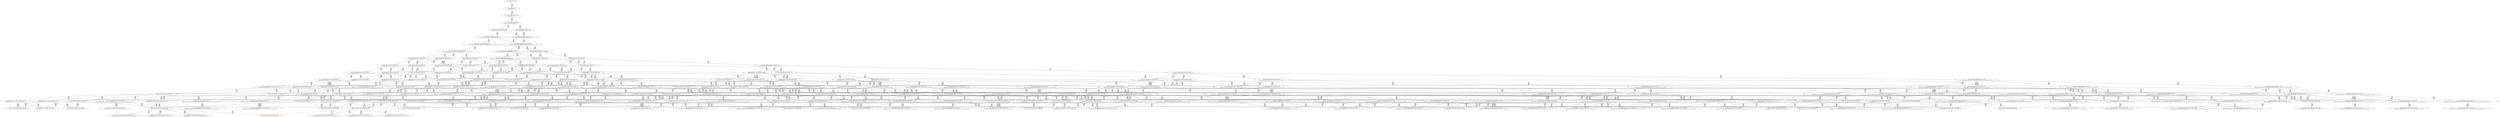 digraph {
	S0[label="S0: [0, 0] [0, 0] [0, 0] [0, 0] \n{}{}"];
	S1[label="S1: [0, 0] [0, 0] [0, 0] [72, 90] \n{T0J0:72-90}{1}"];
	S2[label="S2: [72, 72] [72, 72] [72, 90] [150, 188] \n{T0J1:150-188}{1, 2}"];
	S3[label="S3: [72, 72] [72, 90] [79, 99] [150, 188] \n{T0J1:150-188, T0J2:79-99}{1, 2, 3}"];
	S4[label="S4: [79, 90] [79, 90] [144, 172] [150, 188] \n{T0J1:150-188, T0J3:144-172}{1, 2, 3, 4}"];
	S5[label="S5: [72, 90] [79, 99] [116, 146] [150, 188] \n{T0J1:150-188, T0J12:116-146}{1, 2, 3, 13}"];
	S6[label="S6: [79, 90] [144, 172] [150, 179] [150, 188] \n{T0J1:150-188, T0J3:144-172, T0J8:150-179}{1, 2, 3, 4, 9}"];
	S7[label="S7: [79, 99] [116, 146] [144, 181] [150, 188] \n{T0J1:150-188, T0J3:144-181, T0J12:116-146}{1, 2, 3, 4, 13}"];
	S8[label="S8: [94, 109] [144, 172] [150, 179] [150, 188] \n{T0J1:150-188, T0J3:144-172, T0J8:150-179, T0J9:94-109}{1, 2, 3, 4, 9, 10}"];
	S9[label="S9: [116, 146] [144, 181] [150, 188] [150, 188] \n{T0J1:150-188, T0J3:144-181, T0J8:150-188, T0J12:116-146}{1, 2, 3, 4, 9, 13}"];
	S10[label="S10: [144, 172] [150, 179] [150, 188] [169, 203] \n{T0J1:150-188, T0J3:144-172, T0J8:150-179, T0J10:169-203}{1, 2, 3, 4, 9, 10, 11}"];
	S11[label="S11: [131, 165] [144, 181] [150, 188] [150, 188] \n{T0J1:150-188, T0J8:150-188}{1, 2, 3, 4, 9, 10, 13}"];
	S12[label="S12: [144, 146] [150, 154] [150, 188] [150, 188] \n{T0J1:150-188, T0J4:150-154, T0J8:150-188}{1, 2, 3, 4, 5, 9, 13}"];
	S13[label="S13: [150, 179] [150, 180] [150, 188] [169, 203] \n{T0J4:150-180}{1, 2, 3, 4, 5, 9, 10, 11}"];
	S14[label="S14: [150, 179] [150, 188] [169, 203] [184, 222] \n{T0J11:184-222}{1, 2, 3, 4, 9, 10, 11, 12}"];
	S15[label="S15: [144, 181] [150, 188] [150, 203] [188, 259] \n{T0J10:169-259}{1, 2, 3, 4, 9, 10, 11, 13}"];
	S16[label="S16: [144, 173] [150, 181] [150, 188] [150, 188] \n{T0J4:150-173}{1, 2, 3, 4, 5, 9, 10, 13}"];
	S17[label="S17: [144, 181] [150, 188] [150, 188] [180, 226] \n{T0J13:180-226}{1, 2, 3, 4, 9, 10, 13, 14}"];
	S18[label="S18: [150, 154] [150, 188] [150, 188] [206, 224] \n{T0J1:150-188, T0J4:150-154, T0J5:206-224, T0J8:150-188}{1, 2, 3, 4, 5, 6, 9, 13}"];
	S19[label="S19: [150, 180] [150, 188] [169, 203] [212, 257] \n{T0J5:212-257}{1, 2, 3, 4, 5, 6, 9, 10, 11}"];
	S20[label="S20: [150, 187] [150, 188] [169, 203] [184, 230] \n{T0J11:184-230}{1, 2, 3, 4, 5, 9, 10, 11, 12}"];
	S21[label="S21: [150, 188] [150, 189] [150, 203] [188, 267] \n{}{1, 2, 3, 4, 5, 9, 10, 11, 13}"];
	S22[label="S22: [150, 188] [150, 203] [184, 231] [188, 259] \n{T0J11:184-231}{1, 2, 3, 4, 9, 10, 11, 12, 13}"];
	S23[label="S23: [150, 188] [150, 203] [180, 226] [193, 274] \n{T0J10:169-274, T0J13:180-226}{1, 2, 3, 4, 9, 10, 11, 13, 14}"];
	S24[label="S24: [150, 181] [150, 188] [150, 188] [206, 251] \n{T0J5:206-251}{1, 2, 3, 4, 5, 6, 9, 10, 13}"];
	S25[label="S25: [150, 188] [150, 188] [150, 189] [180, 226] \n{}{1, 2, 3, 4, 5, 9, 10, 13, 14}"];
	S26[label="S26: [150, 188] [150, 188] [172, 200] [180, 226] \n{T0J13:180-226, T0J18:172-200}{1, 2, 3, 4, 9, 10, 13, 14, 19}"];
	S27[label="S27: [150, 186] [150, 188] [175, 188] [206, 224] \n{T0J5:206-224, T0J6:175-186}{1, 2, 3, 4, 5, 6, 7, 9, 13}"];
	S28[label="S28: [150, 188] [169, 203] [175, 212] [212, 257] \n{T0J5:212-257, T0J6:175-212}{1, 2, 3, 4, 5, 6, 7, 9, 10, 11}"];
	S29[label="S29: [150, 188] [169, 203] [184, 231] [212, 265] \n{T0J5:212-265}{1, 2, 3, 4, 5, 6, 9, 10, 11, 12}"];
	S30[label="S30: [150, 189] [150, 203] [188, 266] [212, 274] \n{T0J5:206-266}{1, 2, 3, 4, 5, 6, 9, 10, 11, 13}"];
	S31[label="S31: [150, 196] [150, 203] [184, 231] [188, 267] \n{}{1, 2, 3, 4, 5, 9, 10, 11, 12, 13}"];
	S32[label="S32: [150, 196] [150, 203] [180, 234] [193, 274] \n{}{1, 2, 3, 4, 5, 9, 10, 11, 13, 14}"];
	S33[label="S33: [150, 203] [180, 231] [188, 242] [193, 274] \n{T0J11:184-231, T0J13:180-242}{1, 2, 3, 4, 9, 10, 11, 12, 13, 14}"];
	S34[label="S34: [150, 203] [172, 208] [180, 226] [193, 274] \n{T0J13:180-226}{1, 2, 3, 4, 9, 10, 11, 13, 14, 19}"];
	S35[label="S35: [150, 188] [150, 188] [175, 213] [206, 251] \n{T0J5:206-251}{1, 2, 3, 4, 5, 6, 7, 9, 10, 13}"];
	S36[label="S36: [150, 188] [150, 189] [180, 234] [206, 266] \n{T0J5:206-266}{1, 2, 3, 4, 5, 6, 9, 10, 13, 14}"];
	S37[label="S37: [150, 188] [150, 196] [172, 208] [180, 226] \n{}{1, 2, 3, 4, 5, 9, 10, 13, 14, 19}"];
	S38[label="S38: [172, 172] [172, 188] [180, 217] [208, 226] \n{T0J13:180-226, T0J19:208-217}{1, 2, 3, 4, 9, 10, 13, 14, 19, 20}"];
	S39[label="S39: [150, 188] [175, 188] [206, 224] [208, 259] \n{T0J5:206-224, T0J7:208-259}{1, 2, 3, 4, 5, 6, 7, 8, 9, 13}"];
	S40[label="S40: [169, 203] [175, 212] [208, 257] [212, 261] \n{T0J5:212-257, T0J7:208-261}{1, 2, 3, 4, 5, 6, 7, 8, 9, 10, 11}"];
	S41[label="S41: [169, 203] [175, 220] [184, 231] [212, 265] \n{T0J5:212-265}{1, 2, 3, 4, 5, 6, 7, 9, 10, 11, 12}"];
	S42[label="S42: [150, 203] [175, 221] [188, 266] [212, 274] \n{T0J5:206-266}{1, 2, 3, 4, 5, 6, 7, 9, 10, 11, 13}"];
	S43[label="S43: [150, 203] [184, 231] [188, 267] [212, 274] \n{T0J5:206-274}{1, 2, 3, 4, 5, 6, 9, 10, 11, 12, 13}"];
	S44[label="S44: [150, 203] [180, 242] [193, 274] [212, 274] \n{T0J5:206-274}{1, 2, 3, 4, 5, 6, 9, 10, 11, 13, 14}"];
	S45[label="S45: [150, 211] [180, 231] [188, 242] [193, 274] \n{}{1, 2, 3, 4, 5, 9, 10, 11, 12, 13, 14}"];
	S46[label="S46: [180, 203] [180, 234] [193, 272] [253, 274] \n{T0J14:253-272}{1, 2, 3, 4, 5, 9, 10, 11, 13, 14, 15}"];
	S47[label="S47: [150, 208] [172, 216] [180, 234] [193, 274] \n{}{1, 2, 3, 4, 5, 9, 10, 11, 13, 14, 19}"];
	S48[label="S48: [180, 180] [188, 231] [193, 272] [253, 274] \n{T0J11:184-231, T0J14:253-272}{1, 2, 3, 4, 9, 10, 11, 12, 13, 14, 15}"];
	S49[label="S49: [172, 216] [180, 231] [188, 242] [193, 274] \n{T0J11:184-231, T0J13:180-242}{1, 2, 3, 4, 9, 10, 11, 12, 13, 14, 19}"];
	S50[label="S50: [180, 180] [180, 208] [193, 272] [253, 274] \n{T0J14:253-272}{1, 2, 3, 4, 9, 10, 11, 13, 14, 15, 19}"];
	S51[label="S51: [172, 208] [180, 225] [193, 226] [208, 274] \n{T0J13:180-226, T0J19:208-225}{1, 2, 3, 4, 9, 10, 11, 13, 14, 19, 20}"];
	S52[label="S52: [150, 188] [175, 213] [206, 251] [208, 261] \n{T0J5:206-251, T0J7:208-261}{1, 2, 3, 4, 5, 6, 7, 8, 9, 10, 13}"];
	S53[label="S53: [150, 189] [175, 220] [180, 242] [206, 266] \n{T0J5:206-266}{1, 2, 3, 4, 5, 6, 7, 9, 10, 13, 14}"];
	S54[label="S54: [180, 189] [180, 234] [206, 266] [253, 272] \n{T0J5:206-266, T0J14:253-272}{1, 2, 3, 4, 5, 6, 9, 10, 13, 14, 15}"];
	S55[label="S55: [150, 196] [172, 216] [180, 234] [206, 266] \n{T0J5:206-266}{1, 2, 3, 4, 5, 6, 9, 10, 13, 14, 19}"];
	S56[label="S56: [180, 196] [180, 208] [180, 226] [253, 272] \n{T0J14:253-272}{1, 2, 3, 4, 5, 9, 10, 13, 14, 15, 19}"];
	S57[label="S57: [172, 196] [172, 208] [180, 225] [208, 226] \n{T0J19:208-225}{1, 2, 3, 4, 5, 9, 10, 13, 14, 19, 20}"];
	S58[label="S58: [180, 180] [180, 188] [208, 217] [253, 272] \n{T0J14:253-272, T0J19:208-217}{1, 2, 3, 4, 9, 10, 13, 14, 15, 19, 20}"];
	S59[label="S59: [172, 188] [180, 202] [189, 217] [208, 226] \n{T0J13:180-226, T0J19:208-217, T0J20:189-202}{1, 2, 3, 4, 9, 10, 13, 14, 19, 20, 21}"];
	S60[label="S60: [175, 220] [184, 254] [209, 265] [212, 276] \n{T0J5:212-265, T0J7:208-276}{1, 2, 3, 4, 5, 6, 7, 8, 9, 10, 11, 12}"];
	S61[label="S61: [175, 221] [188, 266] [208, 274] [212, 301] \n{T0J7:208-276}{1, 2, 3, 4, 5, 6, 7, 8, 9, 10, 11, 13}"];
	S62[label="S62: [175, 231] [184, 235] [188, 267] [212, 274] \n{T0J5:206-274}{1, 2, 3, 4, 5, 6, 7, 9, 10, 11, 12, 13}"];
	S63[label="S63: [175, 235] [180, 242] [193, 274] [212, 274] \n{T0J5:206-274}{1, 2, 3, 4, 5, 6, 7, 9, 10, 11, 13, 14}"];
	S64[label="S64: [180, 231] [188, 242] [193, 274] [212, 289] \n{T0J5:206-289}{1, 2, 3, 4, 5, 6, 9, 10, 11, 12, 13, 14}"];
	S65[label="S65: [180, 242] [193, 272] [212, 274] [253, 281] \n{T0J5:206-281, T0J14:253-272}{1, 2, 3, 4, 5, 6, 9, 10, 11, 13, 14, 15}"];
	S66[label="S66: [172, 216] [180, 242] [193, 274] [212, 286] \n{T0J5:206-286}{1, 2, 3, 4, 5, 6, 9, 10, 11, 13, 14, 19}"];
	S67[label="S67: [180, 231] [188, 242] [193, 272] [253, 274] \n{T0J14:253-272}{1, 2, 3, 4, 5, 9, 10, 11, 12, 13, 14, 15}"];
	S68[label="S68: [172, 224] [180, 231] [188, 242] [193, 274] \n{}{1, 2, 3, 4, 5, 9, 10, 11, 12, 13, 14, 19}"];
	S69[label="S69: [180, 234] [193, 263] [246, 272] [253, 274] \n{T0J14:253-272, T0J15:246-263}{1, 2, 3, 4, 5, 9, 10, 11, 13, 14, 15, 16}"];
	S70[label="S70: [180, 216] [180, 234] [193, 272] [253, 274] \n{T0J14:253-272}{1, 2, 3, 4, 5, 9, 10, 11, 13, 14, 15, 19}"];
	S71[label="S71: [172, 216] [180, 225] [193, 234] [208, 274] \n{T0J19:208-225}{1, 2, 3, 4, 5, 9, 10, 11, 13, 14, 19, 20}"];
	S72[label="S72: [188, 231] [193, 263] [246, 272] [253, 274] \n{T0J11:184-231, T0J14:253-272, T0J15:246-263}{1, 2, 3, 4, 9, 10, 11, 12, 13, 14, 15, 16}"];
	S73[label="S73: [180, 216] [193, 231] [208, 272] [253, 274] \n{T0J11:184-231, T0J14:253-272}{1, 2, 3, 4, 9, 10, 11, 12, 13, 14, 15, 19}"];
	S74[label="S74: [180, 180] [188, 231] [193, 272] [253, 274] \n{T0J11:184-231, T0J14:253-272}{1, 2, 3, 4, 9, 10, 11, 12, 13, 14, 15, 19}"];
	S75[label="S75: [180, 225] [188, 231] [193, 242] [208, 274] \n{T0J11:184-231, T0J13:180-242, T0J19:208-225}{1, 2, 3, 4, 9, 10, 11, 12, 13, 14, 19, 20}"];
	S76[label="S76: [180, 208] [193, 263] [246, 272] [253, 274] \n{T0J14:253-272, T0J15:246-263}{1, 2, 3, 4, 9, 10, 11, 13, 14, 15, 16, 19}"];
	S77[label="S77: [180, 208] [193, 225] [208, 272] [253, 274] \n{T0J14:253-272, T0J19:208-225}{1, 2, 3, 4, 9, 10, 11, 13, 14, 15, 19, 20}"];
	S78[label="S78: [180, 202] [189, 225] [193, 226] [208, 274] \n{T0J13:180-226, T0J19:208-225, T0J20:189-202}{1, 2, 3, 4, 9, 10, 11, 13, 14, 19, 20, 21}"];
	S79[label="S79: [175, 220] [180, 251] [206, 262] [208, 268] \n{T0J5:206-266, T0J7:208-262}{1, 2, 3, 4, 5, 6, 7, 8, 9, 10, 13, 14}"];
	S80[label="S80: [180, 221] [180, 242] [206, 266] [253, 272] \n{T0J5:206-266, T0J14:253-272}{1, 2, 3, 4, 5, 6, 7, 9, 10, 13, 14, 15}"];
	S81[label="S81: [172, 216] [175, 228] [180, 242] [206, 266] \n{T0J5:206-266}{1, 2, 3, 4, 5, 6, 7, 9, 10, 13, 14, 19}"];
	S82[label="S82: [180, 234] [206, 263] [246, 266] [253, 272] \n{T0J5:206-266, T0J14:253-272, T0J15:246-263}{1, 2, 3, 4, 5, 6, 9, 10, 13, 14, 15, 16}"];
	S83[label="S83: [180, 216] [180, 234] [206, 272] [253, 274] \n{T0J5:206-274, T0J14:253-272}{1, 2, 3, 4, 5, 6, 9, 10, 13, 14, 15, 19}"];
	S84[label="S84: [172, 216] [180, 225] [206, 234] [208, 274] \n{T0J5:206-274, T0J19:208-225}{1, 2, 3, 4, 5, 6, 9, 10, 13, 14, 19, 20}"];
	S85[label="S85: [180, 208] [180, 226] [246, 263] [253, 272] \n{T0J14:253-272, T0J15:246-263}{1, 2, 3, 4, 5, 9, 10, 13, 14, 15, 16, 19}"];
	S86[label="S86: [180, 208] [180, 225] [208, 226] [253, 272] \n{T0J14:253-272, T0J19:208-225}{1, 2, 3, 4, 5, 9, 10, 13, 14, 15, 19, 20}"];
	S87[label="S87: [172, 202] [180, 208] [189, 225] [208, 226] \n{T0J19:208-225, T0J20:189-202}{1, 2, 3, 4, 5, 9, 10, 13, 14, 19, 20, 21}"];
	S88[label="S88: [180, 188] [208, 217] [246, 263] [253, 272] \n{T0J14:253-272, T0J15:246-263, T0J19:208-217}{1, 2, 3, 4, 9, 10, 13, 14, 15, 16, 19, 20}"];
	S89[label="S89: [180, 188] [189, 202] [208, 217] [253, 272] \n{T0J14:253-272, T0J19:208-217, T0J20:189-202}{1, 2, 3, 4, 9, 10, 13, 14, 15, 19, 20, 21}"];
	S90[label="S90: [180, 202] [189, 217] [208, 226] [215, 234] \n{T0J13:180-226, T0J19:208-217, T0J20:189-202, T0J21:215-234}{1, 2, 3, 4, 9, 10, 13, 14, 19, 20, 21, 22}"];
	S91[label="S91: [184, 266] [188, 272] [212, 276] [215, 304] \n{}{1, 2, 3, 4, 5, 6, 7, 8, 9, 10, 11, 12, 13}"];
	S92[label="S92: [180, 266] [193, 274] [208, 274] [224, 314] \n{}{1, 2, 3, 4, 5, 6, 7, 8, 9, 10, 11, 13, 14}"];
	S93[label="S93: [180, 242] [188, 263] [205, 274] [212, 289] \n{}{1, 2, 3, 4, 5, 6, 7, 9, 10, 11, 12, 13, 14}"];
	S94[label="S94: [180, 272] [193, 274] [212, 274] [253, 281] \n{T0J14:253-272}{1, 2, 3, 4, 5, 6, 7, 9, 10, 11, 13, 14, 15}"];
	S95[label="S95: [175, 242] [180, 248] [197, 274] [212, 286] \n{}{1, 2, 3, 4, 5, 6, 7, 9, 10, 11, 13, 14, 19}"];
	S96[label="S96: [188, 242] [193, 272] [212, 274] [253, 309] \n{T0J5:206-309, T0J14:253-272}{1, 2, 3, 4, 5, 6, 9, 10, 11, 12, 13, 14, 15}"];
	S97[label="S97: [180, 231] [188, 242] [193, 274] [212, 302] \n{T0J5:206-302}{1, 2, 3, 4, 5, 6, 9, 10, 11, 12, 13, 14, 19}"];
	S98[label="S98: [193, 263] [212, 272] [246, 274] [253, 312] \n{T0J5:206-312, T0J14:253-272, T0J15:246-263}{1, 2, 3, 4, 5, 6, 9, 10, 11, 13, 14, 15, 16}"];
	S99[label="S99: [180, 242] [193, 272] [212, 274] [253, 294] \n{T0J5:206-294, T0J14:253-272}{1, 2, 3, 4, 5, 6, 9, 10, 11, 13, 14, 15, 19}"];
	S100[label="S100: [180, 225] [193, 242] [208, 274] [212, 294] \n{T0J5:206-294}{1, 2, 3, 4, 5, 6, 9, 10, 11, 13, 14, 19, 20}"];
	S101[label="S101: [188, 242] [193, 263] [246, 272] [253, 274] \n{T0J14:253-272, T0J15:246-263}{1, 2, 3, 4, 5, 9, 10, 11, 12, 13, 14, 15, 16}"];
	S102[label="S102: [180, 231] [188, 242] [193, 272] [253, 274] \n{T0J14:253-272}{1, 2, 3, 4, 5, 9, 10, 11, 12, 13, 14, 15, 19}"];
	S103[label="S103: [180, 231] [188, 233] [193, 242] [208, 274] \n{}{1, 2, 3, 4, 5, 9, 10, 11, 12, 13, 14, 19, 20}"];
	S104[label="S104: [180, 181] [193, 263] [246, 272] [253, 274] \n{T0J14:253-272, T0J15:246-263, T0J16:180-181}{1, 2, 3, 4, 5, 9, 10, 11, 13, 14, 15, 16, 17}"];
	S105[label="S105: [180, 234] [193, 263] [246, 272] [253, 274] \n{T0J14:253-272, T0J15:246-263}{1, 2, 3, 4, 5, 9, 10, 11, 13, 14, 15, 16, 19}"];
	S106[label="S106: [180, 225] [193, 234] [208, 272] [253, 274] \n{T0J14:253-272, T0J19:208-225}{1, 2, 3, 4, 5, 9, 10, 11, 13, 14, 15, 19, 20}"];
	S107[label="S107: [180, 210] [189, 225] [193, 234] [208, 274] \n{T0J19:208-225}{1, 2, 3, 4, 5, 9, 10, 11, 13, 14, 19, 20, 21}"];
	S108[label="S108: [188, 231] [193, 263] [246, 272] [253, 274] \n{T0J11:184-231, T0J14:253-272, T0J15:246-263}{1, 2, 3, 4, 9, 10, 11, 12, 13, 14, 15, 16, 19}"];
	S109[label="S109: [180, 225] [193, 231] [208, 272] [253, 274] \n{T0J11:184-231, T0J14:253-272, T0J19:208-225}{1, 2, 3, 4, 9, 10, 11, 12, 13, 14, 15, 19, 20}"];
	S110[label="S110: [188, 225] [193, 231] [197, 242] [208, 274] \n{T0J11:184-231, T0J13:180-242, T0J19:208-225, T0J20:189-202}{1, 2, 3, 4, 9, 10, 11, 12, 13, 14, 19, 20, 21}"];
	S111[label="S111: [180, 181] [193, 263] [246, 272] [253, 274] \n{T0J14:253-272, T0J15:246-263, T0J16:180-181}{1, 2, 3, 4, 9, 10, 11, 13, 14, 15, 16, 17, 19}"];
	S112[label="S112: [193, 225] [208, 263] [246, 272] [253, 274] \n{T0J14:253-272, T0J15:246-263, T0J19:208-225}{1, 2, 3, 4, 9, 10, 11, 13, 14, 15, 16, 19, 20}"];
	S113[label="S113: [189, 202] [197, 225] [208, 272] [253, 274] \n{T0J14:253-272, T0J19:208-225, T0J20:189-202}{1, 2, 3, 4, 9, 10, 11, 13, 14, 15, 19, 20, 21}"];
	S114[label="S114: [180, 189] [193, 225] [208, 272] [253, 274] \n{T0J14:253-272, T0J19:208-225, T0J20:189-202}{1, 2, 3, 4, 9, 10, 11, 13, 14, 15, 19, 20, 21}"];
	S115[label="S115: [189, 225] [193, 226] [208, 234] [223, 274] \n{T0J13:180-226, T0J19:208-225, T0J20:189-202, T0J21:215-234}{1, 2, 3, 4, 9, 10, 11, 13, 14, 19, 20, 21, 22}"];
	S116[label="S116: [180, 251] [206, 266] [208, 272] [253, 298] \n{T0J7:208-294, T0J14:253-298}{1, 2, 3, 4, 5, 6, 7, 8, 9, 10, 13, 14, 15}"];
	S117[label="S117: [175, 242] [180, 251] [206, 266] [208, 289] \n{T0J7:208-289}{1, 2, 3, 4, 5, 6, 7, 8, 9, 10, 13, 14, 19}"];
	S118[label="S118: [180, 263] [206, 266] [246, 266] [253, 272] \n{T0J14:253-272, T0J15:246-263}{1, 2, 3, 4, 5, 6, 7, 9, 10, 13, 14, 15, 16}"];
	S119[label="S119: [180, 234] [180, 248] [206, 272] [253, 274] \n{T0J14:253-272}{1, 2, 3, 4, 5, 6, 7, 9, 10, 13, 14, 15, 19}"];
	S120[label="S120: [175, 225] [180, 234] [206, 248] [208, 274] \n{}{1, 2, 3, 4, 5, 6, 7, 9, 10, 13, 14, 19, 20}"];
	S121[label="S121: [180, 181] [206, 263] [246, 266] [253, 272] \n{T0J5:206-266, T0J14:253-272, T0J15:246-263, T0J16:180-181}{1, 2, 3, 4, 5, 6, 9, 10, 13, 14, 15, 16, 17}"];
	S122[label="S122: [180, 234] [206, 263] [246, 272] [253, 286] \n{T0J5:206-286, T0J14:253-272, T0J15:246-263}{1, 2, 3, 4, 5, 6, 9, 10, 13, 14, 15, 16, 19}"];
	S123[label="S123: [180, 225] [206, 234] [208, 272] [253, 286] \n{T0J5:206-286, T0J14:253-272, T0J19:208-225}{1, 2, 3, 4, 5, 6, 9, 10, 13, 14, 15, 19, 20}"];
	S124[label="S124: [180, 208] [189, 225] [206, 234] [208, 280] \n{T0J5:206-280, T0J19:208-225}{1, 2, 3, 4, 5, 6, 9, 10, 13, 14, 19, 20, 21}"];
	S125[label="S125: [180, 181] [180, 226] [246, 263] [253, 272] \n{T0J14:253-272, T0J15:246-263, T0J16:180-181}{1, 2, 3, 4, 5, 9, 10, 13, 14, 15, 16, 17, 19}"];
	S126[label="S126: [180, 225] [208, 226] [246, 263] [253, 272] \n{T0J14:253-272, T0J15:246-263, T0J19:208-225}{1, 2, 3, 4, 5, 9, 10, 13, 14, 15, 16, 19, 20}"];
	S127[label="S127: [180, 208] [189, 225] [208, 226] [253, 272] \n{T0J14:253-272, T0J19:208-225, T0J20:189-202}{1, 2, 3, 4, 5, 9, 10, 13, 14, 15, 19, 20, 21}"];
	S128[label="S128: [180, 210] [189, 225] [208, 226] [215, 234] \n{T0J19:208-225, T0J21:215-234}{1, 2, 3, 4, 5, 9, 10, 13, 14, 19, 20, 21, 22}"];
	S129[label="S129: [180, 181] [208, 217] [246, 263] [253, 272] \n{T0J14:253-272, T0J15:246-263, T0J16:180-181, T0J19:208-217}{1, 2, 3, 4, 9, 10, 13, 14, 15, 16, 17, 19, 20}"];
	S130[label="S130: [189, 202] [208, 217] [246, 263] [253, 272] \n{T0J14:253-272, T0J15:246-263, T0J19:208-217, T0J20:189-202}{1, 2, 3, 4, 9, 10, 13, 14, 15, 16, 19, 20, 21}"];
	S131[label="S131: [180, 202] [208, 217] [215, 234] [253, 272] \n{T0J14:253-272, T0J19:208-217, T0J20:189-202, T0J21:215-234}{1, 2, 3, 4, 9, 10, 13, 14, 15, 19, 20, 21, 22}"];
	S132[label="S132: [188, 274] [205, 276] [212, 314] [224, 338] \n{}{1, 2, 3, 4, 5, 6, 7, 8, 9, 10, 11, 12, 13, 14}"];
	S133[label="S133: [208, 272] [212, 276] [215, 296] [224, 304] \n{T0J22:224-296}{1, 2, 3, 4, 5, 6, 7, 8, 9, 10, 11, 12, 13, 23}"];
	S134[label="S134: [188, 272] [212, 276] [215, 304] [231, 334] \n{T0J23:231-334}{1, 2, 3, 4, 5, 6, 7, 8, 9, 10, 11, 12, 13, 24}"];
	S135[label="S135: [193, 274] [208, 274] [224, 298] [253, 345] \n{}{1, 2, 3, 4, 5, 6, 7, 8, 9, 10, 11, 13, 14, 15}"];
	S136[label="S136: [180, 251] [197, 274] [208, 289] [224, 336] \n{}{1, 2, 3, 4, 5, 6, 7, 8, 9, 10, 11, 13, 14, 19}"];
	S137[label="S137: [188, 272] [205, 274] [212, 274] [253, 309] \n{T0J14:253-272}{1, 2, 3, 4, 5, 6, 7, 9, 10, 11, 12, 13, 14, 15}"];
	S138[label="S138: [180, 242] [193, 263] [205, 274] [212, 302] \n{}{1, 2, 3, 4, 5, 6, 7, 9, 10, 11, 12, 13, 14, 19}"];
	S139[label="S139: [193, 272] [212, 274] [246, 295] [253, 312] \n{}{1, 2, 3, 4, 5, 6, 7, 9, 10, 11, 13, 14, 15, 16}"];
	S140[label="S140: [180, 272] [197, 274] [212, 274] [253, 294] \n{T0J14:253-272}{1, 2, 3, 4, 5, 6, 7, 9, 10, 11, 13, 14, 15, 19}"];
	S141[label="S141: [180, 242] [197, 257] [208, 274] [212, 294] \n{}{1, 2, 3, 4, 5, 6, 7, 9, 10, 11, 13, 14, 19, 20}"];
	S142[label="S142: [188, 242] [193, 272] [212, 274] [253, 309] \n{T0J5:206-309, T0J14:253-272}{1, 2, 3, 4, 5, 6, 9, 10, 11, 12, 13, 14, 15, 19}"];
	S143[label="S143: [188, 233] [193, 242] [208, 274] [216, 309] \n{T0J5:206-309}{1, 2, 3, 4, 5, 6, 9, 10, 11, 12, 13, 14, 19, 20}"];
	S144[label="S144: [193, 263] [212, 272] [246, 274] [253, 312] \n{T0J5:206-312, T0J14:253-272, T0J15:246-263}{1, 2, 3, 4, 5, 6, 9, 10, 11, 13, 14, 15, 16, 19}"];
	S145[label="S145: [193, 242] [208, 272] [212, 274] [253, 303] \n{T0J5:206-303, T0J14:253-272}{1, 2, 3, 4, 5, 6, 9, 10, 11, 13, 14, 15, 19, 20}"];
	S146[label="S146: [189, 225] [193, 242] [208, 274] [212, 294] \n{T0J5:206-294}{1, 2, 3, 4, 5, 6, 9, 10, 11, 13, 14, 19, 20, 21}"];
	S147[label="S147: [193, 263] [246, 272] [250, 274] [253, 320] \n{T0J5:250-320, T0J14:253-272, T0J15:246-263}{1, 2, 3, 4, 5, 6, 9, 10, 11, 12, 13, 14, 15, 16}"];
	S148[label="S148: [188, 242] [193, 263] [246, 272] [253, 274] \n{T0J14:253-272, T0J15:246-263}{1, 2, 3, 4, 5, 9, 10, 11, 12, 13, 14, 15, 16, 19}"];
	S149[label="S149: [186, 233] [193, 242] [208, 272] [253, 274] \n{T0J14:253-272}{1, 2, 3, 4, 5, 9, 10, 11, 12, 13, 14, 15, 19, 20}"];
	S150[label="S150: [188, 231] [193, 233] [197, 242] [208, 274] \n{}{1, 2, 3, 4, 5, 9, 10, 11, 12, 13, 14, 19, 20, 21}"];
	S151[label="S151: [193, 263] [242, 266] [246, 272] [253, 274] \n{T0J5:206-266, T0J14:253-272, T0J15:246-263}{1, 2, 3, 4, 5, 6, 9, 10, 11, 13, 14, 15, 16, 17}"];
	S152[label="S152: [193, 231] [220, 263] [246, 272] [253, 274] \n{T0J11:220-231, T0J14:253-272, T0J15:246-263, T0J16:180-181}{1, 2, 3, 4, 5, 9, 10, 11, 12, 13, 14, 15, 16, 17}"];
	S153[label="S153: [193, 231] [220, 263] [246, 272] [253, 274] \n{T0J14:253-272, T0J15:246-263, T0J16:180-181, T0J17:220-231}{1, 2, 3, 4, 5, 9, 10, 11, 13, 14, 15, 16, 17, 18}"];
	S154[label="S154: [180, 226] [208, 263] [246, 272] [253, 274] \n{T0J14:253-272, T0J15:246-263, T0J16:180-181}{1, 2, 3, 4, 5, 9, 10, 11, 13, 14, 15, 16, 17, 19}"];
	S155[label="S155: [180, 181] [193, 263] [246, 272] [253, 274] \n{T0J14:253-272, T0J15:246-263, T0J16:180-181}{1, 2, 3, 4, 5, 9, 10, 11, 13, 14, 15, 16, 17, 19}"];
	S156[label="S156: [193, 234] [208, 263] [246, 272] [253, 274] \n{T0J14:253-272, T0J15:246-263}{1, 2, 3, 4, 5, 9, 10, 11, 13, 14, 15, 16, 19, 20}"];
	S157[label="S157: [186, 225] [193, 234] [208, 272] [253, 274] \n{T0J14:253-272, T0J19:208-225}{1, 2, 3, 4, 5, 9, 10, 11, 13, 14, 15, 19, 20, 21}"];
	S158[label="S158: [189, 226] [193, 234] [208, 234] [223, 274] \n{}{1, 2, 3, 4, 5, 9, 10, 11, 13, 14, 19, 20, 21, 22}"];
	S159[label="S159: [193, 231] [208, 263] [246, 272] [253, 274] \n{T0J11:184-231, T0J14:253-272, T0J15:246-263, T0J19:208-225}{1, 2, 3, 4, 9, 10, 11, 12, 13, 14, 15, 16, 19, 20}"];
	S160[label="S160: [193, 225] [197, 231] [208, 272] [253, 274] \n{T0J11:184-231, T0J14:253-272, T0J19:208-225, T0J20:189-202}{1, 2, 3, 4, 9, 10, 11, 12, 13, 14, 15, 19, 20, 21}"];
	S161[label="S161: [186, 189] [193, 263] [246, 272] [253, 274] \n{T0J4:186-189, T0J14:253-272, T0J15:246-263}{1, 2, 3, 4, 5, 9, 10, 11, 13, 14, 15, 16, 17, 19}"];
	S162[label="S162: [193, 231] [220, 263] [246, 272] [253, 274] \n{T0J11:220-231, T0J14:253-272, T0J15:246-263, T0J16:180-181}{1, 2, 3, 4, 9, 10, 11, 12, 13, 14, 15, 16, 17, 19}"];
	S163[label="S163: [193, 231] [220, 263] [246, 272] [253, 274] \n{T0J14:253-272, T0J15:246-263, T0J16:180-181, T0J17:220-231}{1, 2, 3, 4, 9, 10, 11, 13, 14, 15, 16, 17, 18, 19}"];
	S164[label="S164: [193, 225] [216, 263] [246, 272] [253, 274] \n{T0J14:253-272, T0J15:246-263, T0J16:180-181, T0J19:208-225}{1, 2, 3, 4, 9, 10, 11, 13, 14, 15, 16, 17, 19, 20}"];
	S165[label="S165: [193, 225] [208, 263] [246, 272] [253, 274] \n{T0J14:253-272, T0J15:246-263, T0J19:208-225, T0J20:189-202}{1, 2, 3, 4, 9, 10, 11, 13, 14, 15, 16, 19, 20, 21}"];
	S166[label="S166: [193, 225] [208, 234] [223, 272] [253, 274] \n{T0J14:253-272, T0J19:208-225, T0J20:189-202, T0J21:215-234}{1, 2, 3, 4, 9, 10, 11, 13, 14, 15, 19, 20, 21, 22}"];
	S167[label="S167: [206, 266] [208, 272] [246, 289] [253, 336] \n{T0J7:208-336}{1, 2, 3, 4, 5, 6, 7, 8, 9, 10, 13, 14, 15, 16}"];
	S168[label="S168: [180, 251] [206, 272] [208, 289] [253, 307] \n{T0J7:208-307, T0J14:253-298}{1, 2, 3, 4, 5, 6, 7, 8, 9, 10, 13, 14, 15, 19}"];
	S169[label="S169: [180, 251] [206, 251] [208, 274] [211, 298] \n{T0J7:208-298}{1, 2, 3, 4, 5, 6, 7, 8, 9, 10, 13, 14, 19, 20}"];
	S170[label="S170: [180, 181] [206, 266] [246, 266] [253, 272] \n{T0J14:253-272, T0J15:246-263, T0J16:180-181}{1, 2, 3, 4, 5, 6, 7, 9, 10, 13, 14, 15, 16, 17}"];
	S171[label="S171: [180, 263] [206, 266] [246, 272] [253, 286] \n{T0J14:253-272, T0J15:246-263}{1, 2, 3, 4, 5, 6, 7, 9, 10, 13, 14, 15, 16, 19}"];
	S172[label="S172: [180, 234] [206, 257] [208, 272] [253, 286] \n{T0J14:253-272}{1, 2, 3, 4, 5, 6, 7, 9, 10, 13, 14, 15, 19, 20}"];
	S173[label="S173: [180, 225] [192, 234] [206, 248] [208, 280] \n{}{1, 2, 3, 4, 5, 6, 7, 9, 10, 13, 14, 19, 20, 21}"];
	S174[label="S174: [205, 213] [206, 263] [246, 266] [253, 272] \n{T0J5:206-266, T0J6:205-213, T0J14:253-272, T0J15:246-263}{1, 2, 3, 4, 5, 6, 7, 9, 10, 13, 14, 15, 16, 17}"];
	S175[label="S175: [206, 231] [220, 263] [246, 266] [253, 272] \n{T0J5:206-266, T0J14:253-272, T0J15:246-263, T0J16:180-181, T0J17:220-231}{1, 2, 3, 4, 5, 6, 9, 10, 13, 14, 15, 16, 17, 18}"];
	S176[label="S176: [180, 226] [208, 263] [246, 266] [253, 272] \n{T0J5:206-266, T0J14:253-272, T0J15:246-263}{1, 2, 3, 4, 5, 6, 9, 10, 13, 14, 15, 16, 17, 19}"];
	S177[label="S177: [180, 181] [206, 263] [246, 272] [253, 286] \n{T0J5:206-286, T0J14:253-272, T0J15:246-263, T0J16:180-181}{1, 2, 3, 4, 5, 6, 9, 10, 13, 14, 15, 16, 17, 19}"];
	S178[label="S178: [206, 234] [208, 263] [246, 272] [253, 303] \n{T0J5:206-303, T0J14:253-272, T0J15:246-263}{1, 2, 3, 4, 5, 6, 9, 10, 13, 14, 15, 16, 19, 20}"];
	S179[label="S179: [189, 225] [206, 234] [208, 272] [253, 286] \n{T0J5:206-286, T0J14:253-272, T0J19:208-225}{1, 2, 3, 4, 5, 6, 9, 10, 13, 14, 15, 19, 20, 21}"];
	S180[label="S180: [189, 225] [206, 234] [208, 234] [223, 288] \n{T0J5:206-288, T0J21:215-234}{1, 2, 3, 4, 5, 6, 9, 10, 13, 14, 19, 20, 21, 22}"];
	S181[label="S181: [180, 226] [220, 231] [246, 263] [253, 272] \n{T0J14:253-272, T0J15:246-263, T0J16:180-181, T0J17:220-231}{1, 2, 3, 4, 5, 9, 10, 13, 14, 15, 16, 17, 18, 19}"];
	S182[label="S182: [180, 225] [208, 226] [246, 263] [253, 272] \n{T0J14:253-272, T0J15:246-263, T0J19:208-225}{1, 2, 3, 4, 5, 9, 10, 13, 14, 15, 16, 17, 19, 20}"];
	S183[label="S183: [189, 225] [208, 226] [246, 263] [253, 272] \n{T0J14:253-272, T0J15:246-263, T0J19:208-225}{1, 2, 3, 4, 5, 9, 10, 13, 14, 15, 16, 19, 20, 21}"];
	S184[label="S184: [186, 225] [208, 226] [215, 234] [253, 272] \n{T0J14:253-272, T0J19:208-225, T0J21:215-234}{1, 2, 3, 4, 5, 9, 10, 13, 14, 15, 19, 20, 21, 22}"];
	S185[label="S185: [208, 217] [220, 231] [246, 263] [253, 272] \n{T0J14:253-272, T0J15:246-263, T0J16:180-181, T0J17:220-231, T0J19:208-217}{1, 2, 3, 4, 9, 10, 13, 14, 15, 16, 17, 18, 19, 20}"];
	S186[label="S186: [197, 202] [208, 217] [246, 263] [253, 272] \n{T0J14:253-272, T0J15:246-263, T0J16:180-181, T0J19:208-217, T0J20:197-202}{1, 2, 3, 4, 9, 10, 13, 14, 15, 16, 17, 19, 20, 21}"];
	S187[label="S187: [208, 217] [215, 234] [246, 263] [253, 272] \n{T0J14:253-272, T0J15:246-263, T0J19:208-217, T0J20:189-202, T0J21:215-234}{1, 2, 3, 4, 9, 10, 13, 14, 15, 16, 19, 20, 21, 22}"];
	S188[label="S188: [205, 276] [212, 314] [224, 338] [253, 368] \n{}{1, 2, 3, 4, 5, 6, 7, 8, 9, 10, 11, 12, 13, 14, 15}"];
	S189[label="S189: [193, 276] [205, 312] [212, 314] [224, 338] \n{}{1, 2, 3, 4, 5, 6, 7, 8, 9, 10, 11, 12, 13, 14, 19}"];
	S190[label="S190: [208, 276] [212, 296] [224, 314] [224, 338] \n{}{1, 2, 3, 4, 5, 6, 7, 8, 9, 10, 11, 12, 13, 14, 23}"];
	S191[label="S191: [205, 276] [212, 314] [224, 334] [235, 338] \n{}{1, 2, 3, 4, 5, 6, 7, 8, 9, 10, 11, 12, 13, 14, 24}"];
	S192[label="S192: [212, 276] [215, 296] [224, 304] [231, 334] \n{}{1, 2, 3, 4, 5, 6, 7, 8, 9, 10, 11, 12, 13, 23, 24}"];
	S193[label="S193: [208, 274] [224, 295] [251, 336] [253, 360] \n{}{1, 2, 3, 4, 5, 6, 7, 8, 9, 10, 11, 13, 14, 15, 16}"];
	S194[label="S194: [197, 274] [208, 289] [224, 307] [253, 345] \n{}{1, 2, 3, 4, 5, 6, 7, 8, 9, 10, 11, 13, 14, 15, 19}"];
	S195[label="S195: [197, 257] [208, 274] [211, 298] [224, 345] \n{}{1, 2, 3, 4, 5, 6, 7, 8, 9, 10, 11, 13, 14, 19, 20}"];
	S196[label="S196: [193, 272] [205, 274] [212, 274] [253, 309] \n{T0J14:253-272}{1, 2, 3, 4, 5, 6, 7, 9, 10, 11, 12, 13, 14, 15, 19}"];
	S197[label="S197: [193, 242] [205, 265] [212, 274] [216, 309] \n{}{1, 2, 3, 4, 5, 6, 7, 9, 10, 11, 12, 13, 14, 19, 20}"];
	S198[label="S198: [197, 272] [212, 274] [246, 295] [253, 312] \n{}{1, 2, 3, 4, 5, 6, 7, 9, 10, 11, 13, 14, 15, 16, 19}"];
	S199[label="S199: [197, 272] [208, 274] [212, 274] [253, 303] \n{T0J14:253-272}{1, 2, 3, 4, 5, 6, 7, 9, 10, 11, 13, 14, 15, 19, 20}"];
	S200[label="S200: [192, 242] [197, 257] [208, 274] [212, 294] \n{}{1, 2, 3, 4, 5, 6, 7, 9, 10, 11, 13, 14, 19, 20, 21}"];
	S201[label="S201: [218, 272] [246, 274] [250, 295] [253, 320] \n{T0J6:218-295}{1, 2, 3, 4, 5, 6, 7, 9, 10, 11, 12, 13, 14, 15, 16}"];
	S202[label="S202: [193, 263] [246, 272] [250, 274] [253, 320] \n{T0J5:250-320, T0J14:253-272, T0J15:246-263}{1, 2, 3, 4, 5, 6, 9, 10, 11, 12, 13, 14, 15, 16, 19}"];
	S203[label="S203: [193, 242] [208, 272] [248, 274] [253, 311] \n{T0J5:248-311, T0J14:253-272}{1, 2, 3, 4, 5, 6, 9, 10, 11, 12, 13, 14, 15, 19, 20}"];
	S204[label="S204: [193, 233] [197, 242] [208, 274] [250, 309] \n{T0J5:250-309}{1, 2, 3, 4, 5, 6, 9, 10, 11, 12, 13, 14, 19, 20, 21}"];
	S205[label="S205: [206, 266] [242, 272] [246, 274] [253, 295] \n{}{1, 2, 3, 4, 5, 6, 7, 9, 10, 11, 13, 14, 15, 16, 17}"];
	S206[label="S206: [220, 263] [246, 272] [253, 274] [255, 309] \n{T0J5:255-309, T0J14:253-272, T0J15:246-263}{1, 2, 3, 4, 5, 6, 9, 10, 11, 12, 13, 14, 15, 16, 17}"];
	S207[label="S207: [220, 263] [246, 272] [253, 274] [255, 309] \n{T0J5:255-309, T0J14:253-272, T0J15:246-263}{1, 2, 3, 4, 5, 6, 9, 10, 11, 13, 14, 15, 16, 17, 18}"];
	S208[label="S208: [193, 263] [242, 272] [246, 274] [253, 304] \n{T0J5:206-304, T0J14:253-272, T0J15:246-263}{1, 2, 3, 4, 5, 6, 9, 10, 11, 13, 14, 15, 16, 17, 19}"];
	S209[label="S209: [193, 239] [220, 263] [246, 272] [253, 274] \n{T0J14:253-272, T0J15:246-263}{1, 2, 3, 4, 5, 9, 10, 11, 12, 13, 14, 15, 16, 17, 19}"];
	S210[label="S210: [193, 239] [220, 263] [246, 272] [253, 274] \n{T0J14:253-272, T0J15:246-263}{1, 2, 3, 4, 5, 9, 10, 11, 13, 14, 15, 16, 17, 18, 19}"];
	S211[label="S211: [193, 233] [216, 263] [246, 272] [253, 274] \n{T0J14:253-272, T0J15:246-263}{1, 2, 3, 4, 5, 9, 10, 11, 13, 14, 15, 16, 17, 19, 20}"];
	S212[label="S212: [208, 263] [246, 272] [253, 274] [255, 312] \n{T0J5:255-312, T0J14:253-272, T0J15:246-263}{1, 2, 3, 4, 5, 6, 9, 10, 11, 13, 14, 15, 16, 19, 20}"];
	S213[label="S213: [193, 234] [208, 272] [248, 274] [253, 303] \n{T0J5:248-303, T0J14:253-272}{1, 2, 3, 4, 5, 6, 9, 10, 11, 13, 14, 15, 19, 20, 21}"];
	S214[label="S214: [193, 234] [208, 234] [223, 274] [251, 304] \n{T0J5:251-304}{1, 2, 3, 4, 5, 6, 9, 10, 11, 13, 14, 19, 20, 21, 22}"];
	S215[label="S215: [199, 239] [208, 263] [246, 272] [253, 274] \n{T0J4:199-239, T0J14:253-272, T0J15:246-263}{1, 2, 3, 4, 5, 9, 10, 11, 12, 13, 14, 15, 16, 19, 20}"];
	S216[label="S216: [197, 231] [199, 233] [208, 272] [253, 274] \n{T0J4:199-233, T0J14:253-272}{1, 2, 3, 4, 5, 9, 10, 11, 12, 13, 14, 15, 19, 20, 21}"];
	S217[label="S217: [199, 233] [208, 263] [246, 272] [253, 274] \n{T0J4:199-233, T0J14:253-272, T0J15:246-263}{1, 2, 3, 4, 5, 9, 10, 11, 13, 14, 15, 16, 19, 20, 21}"];
	S218[label="S218: [199, 233] [208, 234] [223, 272] [253, 274] \n{T0J4:199-233, T0J14:253-272}{1, 2, 3, 4, 5, 9, 10, 11, 13, 14, 15, 19, 20, 21, 22}"];
	S219[label="S219: [206, 263] [208, 272] [246, 289] [253, 336] \n{T0J7:208-336}{1, 2, 3, 4, 5, 6, 7, 8, 9, 10, 13, 14, 15, 16, 17}"];
	S220[label="S220: [206, 272] [208, 289] [246, 289] [253, 336] \n{T0J7:208-336}{1, 2, 3, 4, 5, 6, 7, 8, 9, 10, 13, 14, 15, 16, 19}"];
	S221[label="S221: [206, 257] [208, 274] [211, 298] [253, 307] \n{T0J7:208-307, T0J14:253-298}{1, 2, 3, 4, 5, 6, 7, 8, 9, 10, 13, 14, 15, 19, 20}"];
	S222[label="S222: [192, 234] [206, 251] [208, 280] [211, 298] \n{T0J7:208-298}{1, 2, 3, 4, 5, 6, 7, 8, 9, 10, 13, 14, 19, 20, 21}"];
	S223[label="S223: [206, 263] [220, 266] [246, 266] [253, 272] \n{T0J14:253-272, T0J15:246-263}{1, 2, 3, 4, 5, 6, 7, 9, 10, 13, 14, 15, 16, 17, 18}"];
	S224[label="S224: [205, 258] [206, 266] [246, 272] [253, 286] \n{T0J14:253-272, T0J15:246-263}{1, 2, 3, 4, 5, 6, 7, 9, 10, 13, 14, 15, 16, 17, 19}"];
	S225[label="S225: [180, 181] [206, 266] [246, 272] [253, 286] \n{T0J14:253-272, T0J15:246-263, T0J16:180-181}{1, 2, 3, 4, 5, 6, 7, 9, 10, 13, 14, 15, 16, 17, 19}"];
	S226[label="S226: [206, 263] [208, 266] [246, 272] [253, 303] \n{T0J14:253-272, T0J15:246-263}{1, 2, 3, 4, 5, 6, 7, 9, 10, 13, 14, 15, 16, 19, 20}"];
	S227[label="S227: [192, 234] [206, 257] [208, 272] [253, 286] \n{T0J14:253-272}{1, 2, 3, 4, 5, 6, 7, 9, 10, 13, 14, 15, 19, 20, 21}"];
	S228[label="S228: [192, 234] [206, 234] [208, 257] [223, 288] \n{}{1, 2, 3, 4, 5, 6, 7, 9, 10, 13, 14, 19, 20, 21, 22}"];
	S229[label="S229: [206, 231] [220, 263] [246, 272] [253, 304] \n{T0J5:206-304, T0J14:253-272, T0J15:246-263}{1, 2, 3, 4, 5, 6, 9, 10, 13, 14, 15, 16, 17, 18, 19}"];
	S230[label="S230: [206, 226] [216, 263] [246, 272] [253, 303] \n{T0J5:206-303, T0J14:253-272, T0J15:246-263}{1, 2, 3, 4, 5, 6, 9, 10, 13, 14, 15, 16, 17, 19, 20}"];
	S231[label="S231: [208, 226] [220, 231] [246, 263] [253, 272] \n{T0J14:253-272, T0J15:246-263, T0J17:220-231}{1, 2, 3, 4, 5, 9, 10, 13, 14, 15, 16, 17, 18, 19, 20}"];
	S232[label="S232: [197, 202] [208, 226] [246, 263] [253, 272] \n{T0J14:253-272, T0J15:246-263, T0J19:208-225, T0J20:197-202}{1, 2, 3, 4, 5, 9, 10, 13, 14, 15, 16, 17, 19, 20, 21}"];
	S233[label="S233: [208, 226] [246, 263] [251, 272] [253, 303] \n{T0J5:251-303, T0J14:253-272, T0J15:246-263}{1, 2, 3, 4, 5, 6, 9, 10, 13, 14, 15, 16, 19, 20, 21}"];
	S234[label="S234: [208, 226] [215, 234] [248, 272] [253, 303] \n{T0J5:248-303, T0J14:253-272}{1, 2, 3, 4, 5, 6, 9, 10, 13, 14, 15, 19, 20, 21, 22}"];
	S235[label="S235: [203, 210] [208, 217] [246, 263] [253, 272] \n{T0J4:203-210, T0J14:253-272, T0J15:246-263, T0J19:208-217}{1, 2, 3, 4, 5, 9, 10, 13, 14, 15, 16, 17, 19, 20, 21}"];
	S236[label="S236: [214, 225] [215, 234] [246, 263] [253, 272] \n{T0J4:214-225, T0J14:253-272, T0J15:246-263}{1, 2, 3, 4, 5, 9, 10, 13, 14, 15, 16, 19, 20, 21, 22}"];
	S237[label="S237: [212, 314] [224, 338] [253, 359] [271, 368] \n{T0J15:271-359}{1, 2, 3, 4, 5, 6, 7, 8, 9, 10, 11, 12, 13, 14, 15, 16}"];
	S238[label="S238: [205, 312] [212, 314] [224, 338] [253, 404] \n{}{1, 2, 3, 4, 5, 6, 7, 8, 9, 10, 11, 12, 13, 14, 15, 19}"];
	S239[label="S239: [212, 296] [224, 314] [224, 338] [253, 368] \n{T0J22:224-296}{1, 2, 3, 4, 5, 6, 7, 8, 9, 10, 11, 12, 13, 14, 15, 23}"];
	S240[label="S240: [212, 314] [224, 334] [252, 338] [253, 368] \n{T0J23:252-334}{1, 2, 3, 4, 5, 6, 7, 8, 9, 10, 11, 12, 13, 14, 15, 24}"];
	S241[label="S241: [205, 312] [212, 314] [224, 338] [229, 357] \n{T0J19:229-357}{1, 2, 3, 4, 5, 6, 7, 8, 9, 10, 11, 12, 13, 14, 19, 20}"];
	S242[label="S242: [208, 312] [212, 314] [224, 332] [224, 338] \n{T0J22:224-332}{1, 2, 3, 4, 5, 6, 7, 8, 9, 10, 11, 12, 13, 14, 19, 23}"];
	S243[label="S243: [205, 312] [212, 314] [224, 338] [240, 370] \n{T0J23:240-370}{1, 2, 3, 4, 5, 6, 7, 8, 9, 10, 11, 12, 13, 14, 19, 24}"];
	S0 -> S1[label="T0 J0\nDL=400\nES=0\nLS=0\nEF=72\nLF=90",fontsize=8];
	S1 -> S2[label="T0 J1\nDL=400\nES=72\nLS=90\nEF=150\nLF=188",fontsize=8];
	S2 -> S3[label="T0 J2\nDL=400\nES=72\nLS=90\nEF=79\nLF=99",fontsize=8];
	S3 -> S4[label="T0 J3\nDL=400\nES=79\nLS=90\nEF=144\nLF=172",fontsize=8];
	S3 -> S5[label="T0 J12\nDL=400\nES=72\nLS=90\nEF=116\nLF=146",fontsize=8];
	S4 -> S6[label="T0 J8\nDL=400\nES=79\nLS=90\nEF=150\nLF=179",fontsize=8];
	S4 -> S7[label="T0 J12\nDL=400\nES=79\nLS=90\nEF=123\nLF=146",fontsize=8];
	S5 -> S7[label="T0 J3\nDL=400\nES=79\nLS=99\nEF=144\nLF=181",fontsize=8];
	S6 -> S8[label="T0 J9\nDL=400\nES=79\nLS=90\nEF=94\nLF=109",fontsize=8];
	S6 -> S9[label="T0 J12\nDL=400\nES=79\nLS=90\nEF=123\nLF=146",fontsize=8];
	S7 -> S9[label="T0 J8\nDL=400\nES=79\nLS=99\nEF=150\nLF=188",fontsize=8];
	S8 -> S10[label="T0 J10\nDL=400\nES=94\nLS=109\nEF=169\nLF=203",fontsize=8];
	S8 -> S11[label="T0 J12\nDL=400\nES=94\nLS=108\nEF=138\nLF=164",fontsize=8];
	S9 -> S12[label="T0 J4\nDL=400\nES=144\nLS=146\nEF=150\nLF=154",fontsize=8];
	S9 -> S11[label="T0 J9\nDL=400\nES=116\nLS=146\nEF=131\nLF=165",fontsize=8];
	S10 -> S13[label="T0 J4\nDL=400\nES=144\nLS=172\nEF=150\nLF=180",fontsize=8];
	S10 -> S14[label="T0 J11\nDL=400\nES=144\nLS=171\nEF=184\nLF=222",fontsize=8];
	S10 -> S15[label="T0 J12\nDL=400\nES=144\nLS=164\nEF=188\nLF=220",fontsize=8];
	S11 -> S16[label="T0 J4\nDL=400\nES=144\nLS=165\nEF=150\nLF=173",fontsize=8];
	S11 -> S15[label="T0 J10\nDL=400\nES=131\nLS=165\nEF=206\nLF=259",fontsize=8];
	S11 -> S17[label="T0 J13\nDL=400\nES=131\nLS=164\nEF=180\nLF=226",fontsize=8];
	S12 -> S18[label="T0 J5\nDL=400\nES=144\nLS=146\nEF=206\nLF=224",fontsize=8];
	S12 -> S16[label="T0 J9\nDL=400\nES=144\nLS=146\nEF=159\nLF=165",fontsize=8];
	S13 -> S19[label="T0 J5\nDL=400\nES=150\nLS=179\nEF=212\nLF=257",fontsize=8];
	S13 -> S20[label="T0 J11\nDL=400\nES=150\nLS=179\nEF=190\nLF=230",fontsize=8];
	S13 -> S21[label="T0 J12\nDL=400\nES=150\nLS=164\nEF=194\nLF=220",fontsize=8];
	S14 -> S20[label="T0 J4\nDL=400\nES=150\nLS=179\nEF=156\nLF=187",fontsize=8];
	S14 -> S22[label="T0 J12\nDL=400\nES=150\nLS=179\nEF=194\nLF=235",fontsize=8];
	S15 -> S21[label="T0 J4\nDL=400\nES=144\nLS=181\nEF=150\nLF=189",fontsize=8];
	S15 -> S22[label="T0 J11\nDL=400\nES=144\nLS=180\nEF=184\nLF=231",fontsize=8];
	S15 -> S23[label="T0 J13\nDL=400\nES=144\nLS=164\nEF=193\nLF=226",fontsize=8];
	S16 -> S24[label="T0 J5\nDL=400\nES=144\nLS=173\nEF=206\nLF=251",fontsize=8];
	S16 -> S21[label="T0 J10\nDL=400\nES=144\nLS=173\nEF=219\nLF=267",fontsize=8];
	S16 -> S25[label="T0 J13\nDL=400\nES=144\nLS=164\nEF=193\nLF=226",fontsize=8];
	S17 -> S25[label="T0 J4\nDL=400\nES=144\nLS=181\nEF=150\nLF=189",fontsize=8];
	S17 -> S23[label="T0 J10\nDL=400\nES=144\nLS=180\nEF=219\nLF=274",fontsize=8];
	S17 -> S26[label="T0 J18\nDL=400\nES=144\nLS=164\nEF=172\nLF=200",fontsize=8];
	S18 -> S27[label="T0 J6\nDL=400\nES=150\nLS=154\nEF=175\nLF=186",fontsize=8];
	S18 -> S24[label="T0 J9\nDL=400\nES=150\nLS=154\nEF=165\nLF=173",fontsize=8];
	S19 -> S28[label="T0 J6\nDL=400\nES=150\nLS=180\nEF=175\nLF=212",fontsize=8];
	S19 -> S29[label="T0 J11\nDL=400\nES=150\nLS=180\nEF=190\nLF=231",fontsize=8];
	S19 -> S30[label="T0 J12\nDL=400\nES=150\nLS=172\nEF=194\nLF=228",fontsize=8];
	S20 -> S29[label="T0 J5\nDL=400\nES=150\nLS=187\nEF=212\nLF=265",fontsize=8];
	S20 -> S31[label="T0 J12\nDL=400\nES=150\nLS=180\nEF=194\nLF=236",fontsize=8];
	S21 -> S30[label="T0 J5\nDL=400\nES=150\nLS=188\nEF=212\nLF=266",fontsize=8];
	S21 -> S31[label="T0 J11\nDL=400\nES=150\nLS=180\nEF=190\nLF=231",fontsize=8];
	S21 -> S32[label="T0 J13\nDL=400\nES=150\nLS=172\nEF=199\nLF=234",fontsize=8];
	S22 -> S31[label="T0 J4\nDL=400\nES=150\nLS=188\nEF=156\nLF=196",fontsize=8];
	S22 -> S33[label="T0 J13\nDL=400\nES=150\nLS=180\nEF=199\nLF=242",fontsize=8];
	S23 -> S32[label="T0 J4\nDL=400\nES=150\nLS=188\nEF=156\nLF=196",fontsize=8];
	S23 -> S33[label="T0 J11\nDL=400\nES=150\nLS=180\nEF=190\nLF=231",fontsize=8];
	S23 -> S34[label="T0 J18\nDL=400\nES=150\nLS=172\nEF=178\nLF=208",fontsize=8];
	S24 -> S35[label="T0 J6\nDL=400\nES=150\nLS=181\nEF=175\nLF=213",fontsize=8];
	S24 -> S30[label="T0 J10\nDL=400\nES=150\nLS=180\nEF=225\nLF=274",fontsize=8];
	S24 -> S36[label="T0 J13\nDL=400\nES=150\nLS=172\nEF=199\nLF=234",fontsize=8];
	S25 -> S36[label="T0 J5\nDL=400\nES=150\nLS=188\nEF=212\nLF=266",fontsize=8];
	S25 -> S32[label="T0 J10\nDL=400\nES=150\nLS=180\nEF=225\nLF=274",fontsize=8];
	S25 -> S37[label="T0 J18\nDL=400\nES=150\nLS=172\nEF=178\nLF=208",fontsize=8];
	S26 -> S37[label="T0 J4\nDL=400\nES=150\nLS=188\nEF=156\nLF=196",fontsize=8];
	S26 -> S34[label="T0 J10\nDL=400\nES=150\nLS=180\nEF=225\nLF=274",fontsize=8];
	S26 -> S38[label="T0 J19\nDL=400\nES=172\nLS=172\nEF=208\nLF=217",fontsize=8];
	S27 -> S39[label="T0 J7\nDL=400\nES=150\nLS=186\nEF=208\nLF=259",fontsize=8];
	S27 -> S35[label="T0 J9\nDL=400\nES=150\nLS=180\nEF=165\nLF=199",fontsize=8];
	S28 -> S40[label="T0 J7\nDL=400\nES=150\nLS=188\nEF=208\nLF=261",fontsize=8];
	S28 -> S41[label="T0 J11\nDL=400\nES=150\nLS=180\nEF=190\nLF=231",fontsize=8];
	S28 -> S42[label="T0 J12\nDL=400\nES=150\nLS=180\nEF=194\nLF=236",fontsize=8];
	S29 -> S41[label="T0 J6\nDL=400\nES=150\nLS=188\nEF=175\nLF=220",fontsize=8];
	S29 -> S43[label="T0 J12\nDL=400\nES=150\nLS=180\nEF=194\nLF=236",fontsize=8];
	S30 -> S42[label="T0 J6\nDL=400\nES=150\nLS=189\nEF=175\nLF=221",fontsize=8];
	S30 -> S43[label="T0 J11\nDL=400\nES=150\nLS=180\nEF=190\nLF=231",fontsize=8];
	S30 -> S44[label="T0 J13\nDL=400\nES=150\nLS=180\nEF=199\nLF=242",fontsize=8];
	S31 -> S43[label="T0 J5\nDL=400\nES=150\nLS=196\nEF=212\nLF=274",fontsize=8];
	S31 -> S45[label="T0 J13\nDL=400\nES=150\nLS=180\nEF=199\nLF=242",fontsize=8];
	S32 -> S44[label="T0 J5\nDL=400\nES=150\nLS=196\nEF=212\nLF=274",fontsize=8];
	S32 -> S45[label="T0 J11\nDL=400\nES=150\nLS=180\nEF=190\nLF=231",fontsize=8];
	S32 -> S46[label="T0 J14\nDL=400\nES=180\nLS=180\nEF=253\nLF=272",fontsize=8];
	S32 -> S47[label="T0 J18\nDL=400\nES=150\nLS=180\nEF=178\nLF=216",fontsize=8];
	S33 -> S45[label="T0 J4\nDL=400\nES=150\nLS=203\nEF=156\nLF=211",fontsize=8];
	S33 -> S48[label="T0 J14\nDL=400\nES=180\nLS=180\nEF=253\nLF=272",fontsize=8];
	S33 -> S49[label="T0 J18\nDL=400\nES=150\nLS=180\nEF=178\nLF=216",fontsize=8];
	S34 -> S47[label="T0 J4\nDL=400\nES=150\nLS=203\nEF=156\nLF=211",fontsize=8];
	S34 -> S49[label="T0 J11\nDL=400\nES=150\nLS=180\nEF=190\nLF=231",fontsize=8];
	S34 -> S50[label="T0 J14\nDL=400\nES=180\nLS=180\nEF=253\nLF=272",fontsize=8];
	S34 -> S51[label="T0 J19\nDL=400\nES=172\nLS=180\nEF=208\nLF=225",fontsize=8];
	S35 -> S52[label="T0 J7\nDL=400\nES=150\nLS=188\nEF=208\nLF=261",fontsize=8];
	S35 -> S42[label="T0 J10\nDL=400\nES=150\nLS=180\nEF=225\nLF=274",fontsize=8];
	S35 -> S53[label="T0 J13\nDL=400\nES=150\nLS=180\nEF=199\nLF=242",fontsize=8];
	S36 -> S53[label="T0 J6\nDL=400\nES=150\nLS=188\nEF=175\nLF=220",fontsize=8];
	S36 -> S44[label="T0 J10\nDL=400\nES=150\nLS=180\nEF=225\nLF=274",fontsize=8];
	S36 -> S54[label="T0 J14\nDL=400\nES=180\nLS=180\nEF=253\nLF=272",fontsize=8];
	S36 -> S55[label="T0 J18\nDL=400\nES=150\nLS=180\nEF=178\nLF=216",fontsize=8];
	S37 -> S55[label="T0 J5\nDL=400\nES=150\nLS=188\nEF=212\nLF=266",fontsize=8];
	S37 -> S47[label="T0 J10\nDL=400\nES=150\nLS=180\nEF=225\nLF=274",fontsize=8];
	S37 -> S56[label="T0 J14\nDL=400\nES=180\nLS=180\nEF=253\nLF=272",fontsize=8];
	S37 -> S57[label="T0 J19\nDL=400\nES=172\nLS=180\nEF=208\nLF=225",fontsize=8];
	S38 -> S57[label="T0 J4\nDL=400\nES=172\nLS=181\nEF=178\nLF=189",fontsize=8];
	S38 -> S51[label="T0 J10\nDL=400\nES=172\nLS=180\nEF=247\nLF=274",fontsize=8];
	S38 -> S58[label="T0 J14\nDL=400\nES=180\nLS=180\nEF=253\nLF=272",fontsize=8];
	S38 -> S59[label="T0 J20\nDL=400\nES=172\nLS=180\nEF=189\nLF=202",fontsize=8];
	S39 -> S52[label="T0 J9\nDL=400\nES=150\nLS=188\nEF=165\nLF=207",fontsize=8];
	S40 -> S60[label="T0 J11\nDL=400\nES=169\nLS=203\nEF=209\nLF=254",fontsize=8];
	S40 -> S61[label="T0 J12\nDL=400\nES=169\nLS=203\nEF=213\nLF=259",fontsize=8];
	S41 -> S60[label="T0 J7\nDL=400\nES=169\nLS=203\nEF=227\nLF=276",fontsize=8];
	S41 -> S62[label="T0 J12\nDL=400\nES=169\nLS=180\nEF=213\nLF=236",fontsize=8];
	S42 -> S61[label="T0 J7\nDL=400\nES=150\nLS=203\nEF=208\nLF=276",fontsize=8];
	S42 -> S62[label="T0 J11\nDL=400\nES=150\nLS=180\nEF=190\nLF=231",fontsize=8];
	S42 -> S63[label="T0 J13\nDL=400\nES=150\nLS=180\nEF=199\nLF=242",fontsize=8];
	S43 -> S62[label="T0 J6\nDL=400\nES=150\nLS=203\nEF=175\nLF=235",fontsize=8];
	S43 -> S64[label="T0 J13\nDL=400\nES=150\nLS=180\nEF=199\nLF=242",fontsize=8];
	S44 -> S63[label="T0 J6\nDL=400\nES=150\nLS=203\nEF=175\nLF=235",fontsize=8];
	S44 -> S64[label="T0 J11\nDL=400\nES=150\nLS=180\nEF=190\nLF=231",fontsize=8];
	S44 -> S65[label="T0 J14\nDL=400\nES=180\nLS=180\nEF=253\nLF=272",fontsize=8];
	S44 -> S66[label="T0 J18\nDL=400\nES=150\nLS=180\nEF=178\nLF=216",fontsize=8];
	S45 -> S64[label="T0 J5\nDL=400\nES=150\nLS=211\nEF=212\nLF=289",fontsize=8];
	S45 -> S67[label="T0 J14\nDL=400\nES=180\nLS=180\nEF=253\nLF=272",fontsize=8];
	S45 -> S68[label="T0 J18\nDL=400\nES=150\nLS=180\nEF=178\nLF=216",fontsize=8];
	S46 -> S65[label="T0 J5\nDL=400\nES=180\nLS=203\nEF=242\nLF=281",fontsize=8];
	S46 -> S67[label="T0 J11\nDL=400\nES=180\nLS=180\nEF=220\nLF=231",fontsize=8];
	S46 -> S69[label="T0 J15\nDL=400\nES=180\nLS=180\nEF=246\nLF=263",fontsize=8];
	S46 -> S70[label="T0 J18\nDL=400\nES=180\nLS=180\nEF=208\nLF=216",fontsize=8];
	S47 -> S66[label="T0 J5\nDL=400\nES=150\nLS=208\nEF=212\nLF=286",fontsize=8];
	S47 -> S68[label="T0 J11\nDL=400\nES=150\nLS=180\nEF=190\nLF=231",fontsize=8];
	S47 -> S70[label="T0 J14\nDL=400\nES=180\nLS=180\nEF=253\nLF=272",fontsize=8];
	S47 -> S71[label="T0 J19\nDL=400\nES=172\nLS=180\nEF=208\nLF=225",fontsize=8];
	S48 -> S67[label="T0 J4\nDL=400\nES=180\nLS=181\nEF=186\nLF=189",fontsize=8];
	S48 -> S72[label="T0 J15\nDL=400\nES=180\nLS=180\nEF=246\nLF=263",fontsize=8];
	S48 -> S73[label="T0 J18\nDL=400\nES=180\nLS=180\nEF=208\nLF=216",fontsize=8];
	S49 -> S68[label="T0 J4\nDL=400\nES=172\nLS=216\nEF=178\nLF=224",fontsize=8];
	S49 -> S74[label="T0 J14\nDL=400\nES=180\nLS=180\nEF=253\nLF=272",fontsize=8];
	S49 -> S75[label="T0 J19\nDL=400\nES=172\nLS=180\nEF=208\nLF=225",fontsize=8];
	S50 -> S70[label="T0 J4\nDL=400\nES=180\nLS=181\nEF=186\nLF=189",fontsize=8];
	S50 -> S73[label="T0 J11\nDL=400\nES=180\nLS=180\nEF=220\nLF=231",fontsize=8];
	S50 -> S76[label="T0 J15\nDL=400\nES=180\nLS=180\nEF=246\nLF=263",fontsize=8];
	S50 -> S77[label="T0 J19\nDL=400\nES=180\nLS=180\nEF=216\nLF=225",fontsize=8];
	S51 -> S71[label="T0 J4\nDL=400\nES=172\nLS=208\nEF=178\nLF=216",fontsize=8];
	S51 -> S75[label="T0 J11\nDL=400\nES=172\nLS=180\nEF=212\nLF=231",fontsize=8];
	S51 -> S77[label="T0 J14\nDL=400\nES=180\nLS=180\nEF=253\nLF=272",fontsize=8];
	S51 -> S78[label="T0 J20\nDL=400\nES=172\nLS=180\nEF=189\nLF=202",fontsize=8];
	S52 -> S61[label="T0 J10\nDL=400\nES=150\nLS=207\nEF=225\nLF=301",fontsize=8];
	S52 -> S79[label="T0 J13\nDL=400\nES=150\nLS=206\nEF=199\nLF=268",fontsize=8];
	S53 -> S79[label="T0 J7\nDL=400\nES=150\nLS=189\nEF=208\nLF=262",fontsize=8];
	S53 -> S63[label="T0 J10\nDL=400\nES=150\nLS=180\nEF=225\nLF=274",fontsize=8];
	S53 -> S80[label="T0 J14\nDL=400\nES=180\nLS=180\nEF=253\nLF=272",fontsize=8];
	S53 -> S81[label="T0 J18\nDL=400\nES=150\nLS=180\nEF=178\nLF=216",fontsize=8];
	S54 -> S80[label="T0 J6\nDL=400\nES=180\nLS=189\nEF=205\nLF=221",fontsize=8];
	S54 -> S65[label="T0 J10\nDL=400\nES=180\nLS=180\nEF=255\nLF=274",fontsize=8];
	S54 -> S82[label="T0 J15\nDL=400\nES=180\nLS=180\nEF=246\nLF=263",fontsize=8];
	S54 -> S83[label="T0 J18\nDL=400\nES=180\nLS=180\nEF=208\nLF=216",fontsize=8];
	S55 -> S81[label="T0 J6\nDL=400\nES=150\nLS=196\nEF=175\nLF=228",fontsize=8];
	S55 -> S66[label="T0 J10\nDL=400\nES=150\nLS=180\nEF=225\nLF=274",fontsize=8];
	S55 -> S83[label="T0 J14\nDL=400\nES=180\nLS=180\nEF=253\nLF=272",fontsize=8];
	S55 -> S84[label="T0 J19\nDL=400\nES=172\nLS=180\nEF=208\nLF=225",fontsize=8];
	S56 -> S83[label="T0 J5\nDL=400\nES=180\nLS=196\nEF=242\nLF=274",fontsize=8];
	S56 -> S70[label="T0 J10\nDL=400\nES=180\nLS=180\nEF=255\nLF=274",fontsize=8];
	S56 -> S85[label="T0 J15\nDL=400\nES=180\nLS=180\nEF=246\nLF=263",fontsize=8];
	S56 -> S86[label="T0 J19\nDL=400\nES=180\nLS=180\nEF=216\nLF=225",fontsize=8];
	S57 -> S84[label="T0 J5\nDL=400\nES=172\nLS=196\nEF=234\nLF=274",fontsize=8];
	S57 -> S71[label="T0 J10\nDL=400\nES=172\nLS=180\nEF=247\nLF=274",fontsize=8];
	S57 -> S86[label="T0 J14\nDL=400\nES=180\nLS=180\nEF=253\nLF=272",fontsize=8];
	S57 -> S87[label="T0 J20\nDL=400\nES=172\nLS=180\nEF=189\nLF=202",fontsize=8];
	S58 -> S86[label="T0 J4\nDL=400\nES=180\nLS=181\nEF=186\nLF=189",fontsize=8];
	S58 -> S77[label="T0 J10\nDL=400\nES=180\nLS=180\nEF=255\nLF=274",fontsize=8];
	S58 -> S88[label="T0 J15\nDL=400\nES=180\nLS=180\nEF=246\nLF=263",fontsize=8];
	S58 -> S89[label="T0 J20\nDL=400\nES=180\nLS=180\nEF=197\nLF=202",fontsize=8];
	S59 -> S87[label="T0 J4\nDL=400\nES=172\nLS=188\nEF=178\nLF=196",fontsize=8];
	S59 -> S78[label="T0 J10\nDL=400\nES=172\nLS=180\nEF=247\nLF=274",fontsize=8];
	S59 -> S89[label="T0 J14\nDL=400\nES=180\nLS=180\nEF=253\nLF=272",fontsize=8];
	S59 -> S90[label="T0 J21\nDL=400\nES=172\nLS=180\nEF=215\nLF=234",fontsize=8];
	S60 -> S91[label="T0 J12\nDL=400\nES=175\nLS=220\nEF=219\nLF=276",fontsize=8];
	S61 -> S91[label="T0 J11\nDL=400\nES=175\nLS=221\nEF=215\nLF=272",fontsize=8];
	S61 -> S92[label="T0 J13\nDL=400\nES=175\nLS=206\nEF=224\nLF=268",fontsize=8];
	S62 -> S91[label="T0 J7\nDL=400\nES=175\nLS=231\nEF=233\nLF=304",fontsize=8];
	S62 -> S93[label="T0 J13\nDL=400\nES=175\nLS=180\nEF=224\nLF=242",fontsize=8];
	S63 -> S92[label="T0 J7\nDL=400\nES=175\nLS=235\nEF=233\nLF=308",fontsize=8];
	S63 -> S93[label="T0 J11\nDL=400\nES=175\nLS=180\nEF=215\nLF=231",fontsize=8];
	S63 -> S94[label="T0 J14\nDL=400\nES=180\nLS=180\nEF=253\nLF=272",fontsize=8];
	S63 -> S95[label="T0 J18\nDL=400\nES=175\nLS=180\nEF=203\nLF=216",fontsize=8];
	S64 -> S93[label="T0 J6\nDL=400\nES=180\nLS=231\nEF=205\nLF=263",fontsize=8];
	S64 -> S96[label="T0 J14\nDL=400\nES=180\nLS=180\nEF=253\nLF=272",fontsize=8];
	S64 -> S97[label="T0 J18\nDL=400\nES=180\nLS=180\nEF=208\nLF=216",fontsize=8];
	S65 -> S94[label="T0 J6\nDL=400\nES=180\nLS=242\nEF=205\nLF=274",fontsize=8];
	S65 -> S96[label="T0 J11\nDL=400\nES=180\nLS=180\nEF=220\nLF=231",fontsize=8];
	S65 -> S98[label="T0 J15\nDL=400\nES=180\nLS=180\nEF=246\nLF=263",fontsize=8];
	S65 -> S99[label="T0 J18\nDL=400\nES=180\nLS=180\nEF=208\nLF=216",fontsize=8];
	S66 -> S95[label="T0 J6\nDL=400\nES=172\nLS=216\nEF=197\nLF=248",fontsize=8];
	S66 -> S97[label="T0 J11\nDL=400\nES=172\nLS=180\nEF=212\nLF=231",fontsize=8];
	S66 -> S99[label="T0 J14\nDL=400\nES=180\nLS=180\nEF=253\nLF=272",fontsize=8];
	S66 -> S100[label="T0 J19\nDL=400\nES=172\nLS=180\nEF=208\nLF=225",fontsize=8];
	S67 -> S96[label="T0 J5\nDL=400\nES=180\nLS=231\nEF=242\nLF=309",fontsize=8];
	S67 -> S101[label="T0 J15\nDL=400\nES=180\nLS=180\nEF=246\nLF=263",fontsize=8];
	S67 -> S102[label="T0 J18\nDL=400\nES=180\nLS=180\nEF=208\nLF=216",fontsize=8];
	S68 -> S97[label="T0 J5\nDL=400\nES=172\nLS=224\nEF=234\nLF=302",fontsize=8];
	S68 -> S102[label="T0 J14\nDL=400\nES=180\nLS=180\nEF=253\nLF=272",fontsize=8];
	S68 -> S103[label="T0 J19\nDL=400\nES=172\nLS=180\nEF=208\nLF=225",fontsize=8];
	S69 -> S98[label="T0 J5\nDL=400\nES=180\nLS=234\nEF=242\nLF=312",fontsize=8];
	S69 -> S101[label="T0 J11\nDL=400\nES=180\nLS=180\nEF=220\nLF=231",fontsize=8];
	S69 -> S104[label="T0 J16\nDL=400\nES=180\nLS=180\nEF=180\nLF=181",fontsize=8];
	S69 -> S105[label="T0 J18\nDL=400\nES=180\nLS=180\nEF=208\nLF=216",fontsize=8];
	S70 -> S99[label="T0 J5\nDL=400\nES=180\nLS=216\nEF=242\nLF=294",fontsize=8];
	S70 -> S102[label="T0 J11\nDL=400\nES=180\nLS=180\nEF=220\nLF=231",fontsize=8];
	S70 -> S105[label="T0 J15\nDL=400\nES=180\nLS=180\nEF=246\nLF=263",fontsize=8];
	S70 -> S106[label="T0 J19\nDL=400\nES=180\nLS=180\nEF=216\nLF=225",fontsize=8];
	S71 -> S100[label="T0 J5\nDL=400\nES=172\nLS=216\nEF=234\nLF=294",fontsize=8];
	S71 -> S103[label="T0 J11\nDL=400\nES=172\nLS=180\nEF=212\nLF=231",fontsize=8];
	S71 -> S106[label="T0 J14\nDL=400\nES=180\nLS=180\nEF=253\nLF=272",fontsize=8];
	S71 -> S107[label="T0 J20\nDL=400\nES=172\nLS=180\nEF=189\nLF=202",fontsize=8];
	S72 -> S101[label="T0 J4\nDL=400\nES=188\nLS=231\nEF=194\nLF=239",fontsize=8];
	S73 -> S102[label="T0 J4\nDL=400\nES=180\nLS=216\nEF=186\nLF=224",fontsize=8];
	S73 -> S108[label="T0 J15\nDL=400\nES=180\nLS=180\nEF=246\nLF=263",fontsize=8];
	S73 -> S109[label="T0 J19\nDL=400\nES=180\nLS=180\nEF=216\nLF=225",fontsize=8];
	S74 -> S102[label="T0 J4\nDL=400\nES=180\nLS=181\nEF=186\nLF=189",fontsize=8];
	S74 -> S108[label="T0 J15\nDL=400\nES=180\nLS=180\nEF=246\nLF=263",fontsize=8];
	S74 -> S109[label="T0 J19\nDL=400\nES=180\nLS=180\nEF=216\nLF=225",fontsize=8];
	S75 -> S103[label="T0 J4\nDL=400\nES=180\nLS=225\nEF=186\nLF=233",fontsize=8];
	S75 -> S109[label="T0 J14\nDL=400\nES=180\nLS=180\nEF=253\nLF=272",fontsize=8];
	S75 -> S110[label="T0 J20\nDL=400\nES=180\nLS=180\nEF=197\nLF=202",fontsize=8];
	S76 -> S105[label="T0 J4\nDL=400\nES=180\nLS=208\nEF=186\nLF=216",fontsize=8];
	S76 -> S108[label="T0 J11\nDL=400\nES=180\nLS=180\nEF=220\nLF=231",fontsize=8];
	S76 -> S111[label="T0 J16\nDL=400\nES=180\nLS=180\nEF=180\nLF=181",fontsize=8];
	S76 -> S112[label="T0 J19\nDL=400\nES=180\nLS=180\nEF=216\nLF=225",fontsize=8];
	S77 -> S106[label="T0 J4\nDL=400\nES=180\nLS=208\nEF=186\nLF=216",fontsize=8];
	S77 -> S109[label="T0 J11\nDL=400\nES=180\nLS=180\nEF=220\nLF=231",fontsize=8];
	S77 -> S112[label="T0 J15\nDL=400\nES=180\nLS=180\nEF=246\nLF=263",fontsize=8];
	S77 -> S113[label="T0 J20\nDL=400\nES=180\nLS=180\nEF=197\nLF=202",fontsize=8];
	S78 -> S107[label="T0 J4\nDL=400\nES=180\nLS=202\nEF=186\nLF=210",fontsize=8];
	S78 -> S110[label="T0 J11\nDL=400\nES=180\nLS=180\nEF=220\nLF=231",fontsize=8];
	S78 -> S114[label="T0 J14\nDL=400\nES=180\nLS=180\nEF=253\nLF=272",fontsize=8];
	S78 -> S115[label="T0 J21\nDL=400\nES=180\nLS=180\nEF=223\nLF=234",fontsize=8];
	S79 -> S92[label="T0 J10\nDL=400\nES=175\nLS=220\nEF=250\nLF=314",fontsize=8];
	S79 -> S116[label="T0 J14\nDL=400\nES=180\nLS=206\nEF=253\nLF=298",fontsize=8];
	S79 -> S117[label="T0 J18\nDL=400\nES=175\nLS=206\nEF=203\nLF=242",fontsize=8];
	S80 -> S116[label="T0 J7\nDL=400\nES=180\nLS=221\nEF=238\nLF=294",fontsize=8];
	S80 -> S94[label="T0 J10\nDL=400\nES=180\nLS=180\nEF=255\nLF=274",fontsize=8];
	S80 -> S118[label="T0 J15\nDL=400\nES=180\nLS=180\nEF=246\nLF=263",fontsize=8];
	S80 -> S119[label="T0 J18\nDL=400\nES=180\nLS=180\nEF=208\nLF=216",fontsize=8];
	S81 -> S117[label="T0 J7\nDL=400\nES=172\nLS=216\nEF=230\nLF=289",fontsize=8];
	S81 -> S95[label="T0 J10\nDL=400\nES=172\nLS=180\nEF=247\nLF=274",fontsize=8];
	S81 -> S119[label="T0 J14\nDL=400\nES=180\nLS=180\nEF=253\nLF=272",fontsize=8];
	S81 -> S120[label="T0 J19\nDL=400\nES=172\nLS=180\nEF=208\nLF=225",fontsize=8];
	S82 -> S118[label="T0 J6\nDL=400\nES=180\nLS=234\nEF=205\nLF=266",fontsize=8];
	S82 -> S98[label="T0 J10\nDL=400\nES=180\nLS=180\nEF=255\nLF=274",fontsize=8];
	S82 -> S121[label="T0 J16\nDL=400\nES=180\nLS=180\nEF=180\nLF=181",fontsize=8];
	S82 -> S122[label="T0 J18\nDL=400\nES=180\nLS=180\nEF=208\nLF=216",fontsize=8];
	S83 -> S119[label="T0 J6\nDL=400\nES=180\nLS=216\nEF=205\nLF=248",fontsize=8];
	S83 -> S99[label="T0 J10\nDL=400\nES=180\nLS=180\nEF=255\nLF=274",fontsize=8];
	S83 -> S122[label="T0 J15\nDL=400\nES=180\nLS=180\nEF=246\nLF=263",fontsize=8];
	S83 -> S123[label="T0 J19\nDL=400\nES=180\nLS=180\nEF=216\nLF=225",fontsize=8];
	S84 -> S120[label="T0 J6\nDL=400\nES=172\nLS=216\nEF=197\nLF=248",fontsize=8];
	S84 -> S100[label="T0 J10\nDL=400\nES=172\nLS=180\nEF=247\nLF=274",fontsize=8];
	S84 -> S123[label="T0 J14\nDL=400\nES=180\nLS=180\nEF=253\nLF=272",fontsize=8];
	S84 -> S124[label="T0 J20\nDL=400\nES=172\nLS=180\nEF=189\nLF=202",fontsize=8];
	S85 -> S122[label="T0 J5\nDL=400\nES=180\nLS=208\nEF=242\nLF=286",fontsize=8];
	S85 -> S105[label="T0 J10\nDL=400\nES=180\nLS=180\nEF=255\nLF=274",fontsize=8];
	S85 -> S125[label="T0 J16\nDL=400\nES=180\nLS=180\nEF=180\nLF=181",fontsize=8];
	S85 -> S126[label="T0 J19\nDL=400\nES=180\nLS=180\nEF=216\nLF=225",fontsize=8];
	S86 -> S123[label="T0 J5\nDL=400\nES=180\nLS=208\nEF=242\nLF=286",fontsize=8];
	S86 -> S106[label="T0 J10\nDL=400\nES=180\nLS=180\nEF=255\nLF=274",fontsize=8];
	S86 -> S126[label="T0 J15\nDL=400\nES=180\nLS=180\nEF=246\nLF=263",fontsize=8];
	S86 -> S127[label="T0 J20\nDL=400\nES=180\nLS=180\nEF=197\nLF=202",fontsize=8];
	S87 -> S124[label="T0 J5\nDL=400\nES=172\nLS=202\nEF=234\nLF=280",fontsize=8];
	S87 -> S107[label="T0 J10\nDL=400\nES=172\nLS=180\nEF=247\nLF=274",fontsize=8];
	S87 -> S127[label="T0 J14\nDL=400\nES=180\nLS=180\nEF=253\nLF=272",fontsize=8];
	S87 -> S128[label="T0 J21\nDL=400\nES=172\nLS=180\nEF=215\nLF=234",fontsize=8];
	S88 -> S126[label="T0 J4\nDL=400\nES=180\nLS=188\nEF=186\nLF=196",fontsize=8];
	S88 -> S112[label="T0 J10\nDL=400\nES=180\nLS=180\nEF=255\nLF=274",fontsize=8];
	S88 -> S129[label="T0 J16\nDL=400\nES=180\nLS=180\nEF=180\nLF=181",fontsize=8];
	S88 -> S130[label="T0 J20\nDL=400\nES=180\nLS=180\nEF=197\nLF=202",fontsize=8];
	S89 -> S127[label="T0 J4\nDL=400\nES=180\nLS=188\nEF=186\nLF=196",fontsize=8];
	S89 -> S113[label="T0 J10\nDL=400\nES=180\nLS=180\nEF=255\nLF=274",fontsize=8];
	S89 -> S130[label="T0 J15\nDL=400\nES=180\nLS=180\nEF=246\nLF=263",fontsize=8];
	S89 -> S131[label="T0 J21\nDL=400\nES=180\nLS=180\nEF=223\nLF=234",fontsize=8];
	S90 -> S128[label="T0 J4\nDL=400\nES=180\nLS=202\nEF=186\nLF=210",fontsize=8];
	S90 -> S115[label="T0 J10\nDL=400\nES=180\nLS=180\nEF=255\nLF=274",fontsize=8];
	S90 -> S131[label="T0 J14\nDL=400\nES=180\nLS=180\nEF=253\nLF=272",fontsize=8];
	S91 -> S132[label="T0 J13\nDL=400\nES=184\nLS=276\nEF=233\nLF=338",fontsize=8];
	S91 -> S133[label="T0 J22\nDL=400\nES=208\nLS=275\nEF=224\nLF=296",fontsize=8];
	S91 -> S134[label="T0 J23\nDL=400\nES=184\nLS=275\nEF=231\nLF=334",fontsize=8];
	S92 -> S132[label="T0 J11\nDL=400\nES=180\nLS=266\nEF=220\nLF=317",fontsize=8];
	S92 -> S135[label="T0 J14\nDL=400\nES=180\nLS=206\nEF=253\nLF=298",fontsize=8];
	S92 -> S136[label="T0 J18\nDL=400\nES=180\nLS=206\nEF=208\nLF=242",fontsize=8];
	S93 -> S132[label="T0 J7\nDL=400\nES=180\nLS=242\nEF=238\nLF=315",fontsize=8];
	S93 -> S137[label="T0 J14\nDL=400\nES=180\nLS=180\nEF=253\nLF=272",fontsize=8];
	S93 -> S138[label="T0 J18\nDL=400\nES=180\nLS=180\nEF=208\nLF=216",fontsize=8];
	S94 -> S135[label="T0 J7\nDL=400\nES=180\nLS=272\nEF=238\nLF=345",fontsize=8];
	S94 -> S137[label="T0 J11\nDL=400\nES=180\nLS=180\nEF=220\nLF=231",fontsize=8];
	S94 -> S139[label="T0 J15\nDL=400\nES=180\nLS=180\nEF=246\nLF=263",fontsize=8];
	S94 -> S140[label="T0 J18\nDL=400\nES=180\nLS=180\nEF=208\nLF=216",fontsize=8];
	S95 -> S136[label="T0 J7\nDL=400\nES=175\nLS=242\nEF=233\nLF=315",fontsize=8];
	S95 -> S138[label="T0 J11\nDL=400\nES=175\nLS=180\nEF=215\nLF=231",fontsize=8];
	S95 -> S140[label="T0 J14\nDL=400\nES=180\nLS=180\nEF=253\nLF=272",fontsize=8];
	S95 -> S141[label="T0 J19\nDL=400\nES=175\nLS=180\nEF=211\nLF=225",fontsize=8];
	S96 -> S137[label="T0 J6\nDL=400\nES=188\nLS=242\nEF=213\nLF=274",fontsize=8];
	S97 -> S138[label="T0 J6\nDL=400\nES=180\nLS=231\nEF=205\nLF=263",fontsize=8];
	S97 -> S142[label="T0 J14\nDL=400\nES=180\nLS=180\nEF=253\nLF=272",fontsize=8];
	S97 -> S143[label="T0 J19\nDL=400\nES=180\nLS=180\nEF=216\nLF=225",fontsize=8];
	S98 -> S139[label="T0 J6\nDL=400\nES=193\nLS=263\nEF=218\nLF=295",fontsize=8];
	S99 -> S140[label="T0 J6\nDL=400\nES=180\nLS=242\nEF=205\nLF=274",fontsize=8];
	S99 -> S142[label="T0 J11\nDL=400\nES=180\nLS=180\nEF=220\nLF=231",fontsize=8];
	S99 -> S144[label="T0 J15\nDL=400\nES=180\nLS=180\nEF=246\nLF=263",fontsize=8];
	S99 -> S145[label="T0 J19\nDL=400\nES=180\nLS=180\nEF=216\nLF=225",fontsize=8];
	S100 -> S141[label="T0 J6\nDL=400\nES=180\nLS=225\nEF=205\nLF=257",fontsize=8];
	S100 -> S143[label="T0 J11\nDL=400\nES=180\nLS=180\nEF=220\nLF=231",fontsize=8];
	S100 -> S145[label="T0 J14\nDL=400\nES=180\nLS=180\nEF=253\nLF=272",fontsize=8];
	S100 -> S146[label="T0 J20\nDL=400\nES=180\nLS=180\nEF=197\nLF=202",fontsize=8];
	S101 -> S147[label="T0 J5\nDL=400\nES=188\nLS=242\nEF=250\nLF=320",fontsize=8];
	S102 -> S142[label="T0 J5\nDL=400\nES=180\nLS=231\nEF=242\nLF=309",fontsize=8];
	S102 -> S148[label="T0 J15\nDL=400\nES=180\nLS=180\nEF=246\nLF=263",fontsize=8];
	S102 -> S149[label="T0 J19\nDL=400\nES=180\nLS=180\nEF=216\nLF=225",fontsize=8];
	S103 -> S143[label="T0 J5\nDL=400\nES=180\nLS=231\nEF=242\nLF=309",fontsize=8];
	S103 -> S149[label="T0 J14\nDL=400\nES=180\nLS=180\nEF=253\nLF=272",fontsize=8];
	S103 -> S150[label="T0 J20\nDL=400\nES=180\nLS=180\nEF=197\nLF=202",fontsize=8];
	S104 -> S151[label="T0 J5\nDL=400\nES=180\nLS=181\nEF=242\nLF=259",fontsize=8];
	S104 -> S152[label="T0 J11\nDL=400\nES=180\nLS=180\nEF=220\nLF=231",fontsize=8];
	S104 -> S153[label="T0 J17\nDL=400\nES=180\nLS=180\nEF=220\nLF=231",fontsize=8];
	S104 -> S154[label="T0 J18\nDL=400\nES=180\nLS=180\nEF=208\nLF=216",fontsize=8];
	S105 -> S144[label="T0 J5\nDL=400\nES=180\nLS=234\nEF=242\nLF=312",fontsize=8];
	S105 -> S148[label="T0 J11\nDL=400\nES=180\nLS=180\nEF=220\nLF=231",fontsize=8];
	S105 -> S155[label="T0 J16\nDL=400\nES=180\nLS=180\nEF=180\nLF=181",fontsize=8];
	S105 -> S156[label="T0 J19\nDL=400\nES=180\nLS=180\nEF=216\nLF=225",fontsize=8];
	S106 -> S145[label="T0 J5\nDL=400\nES=180\nLS=225\nEF=242\nLF=303",fontsize=8];
	S106 -> S149[label="T0 J11\nDL=400\nES=180\nLS=180\nEF=220\nLF=231",fontsize=8];
	S106 -> S156[label="T0 J15\nDL=400\nES=180\nLS=180\nEF=246\nLF=263",fontsize=8];
	S106 -> S157[label="T0 J20\nDL=400\nES=180\nLS=180\nEF=197\nLF=202",fontsize=8];
	S107 -> S146[label="T0 J5\nDL=400\nES=180\nLS=210\nEF=242\nLF=288",fontsize=8];
	S107 -> S150[label="T0 J11\nDL=400\nES=180\nLS=180\nEF=220\nLF=231",fontsize=8];
	S107 -> S157[label="T0 J14\nDL=400\nES=180\nLS=180\nEF=253\nLF=272",fontsize=8];
	S107 -> S158[label="T0 J21\nDL=400\nES=180\nLS=180\nEF=223\nLF=234",fontsize=8];
	S108 -> S148[label="T0 J4\nDL=400\nES=188\nLS=231\nEF=194\nLF=239",fontsize=8];
	S109 -> S149[label="T0 J4\nDL=400\nES=180\nLS=225\nEF=186\nLF=233",fontsize=8];
	S109 -> S159[label="T0 J15\nDL=400\nES=180\nLS=180\nEF=246\nLF=263",fontsize=8];
	S109 -> S160[label="T0 J20\nDL=400\nES=180\nLS=180\nEF=197\nLF=202",fontsize=8];
	S110 -> S150[label="T0 J4\nDL=400\nES=188\nLS=225\nEF=194\nLF=233",fontsize=8];
	S111 -> S161[label="T0 J4\nDL=400\nES=180\nLS=181\nEF=186\nLF=189",fontsize=8];
	S111 -> S162[label="T0 J11\nDL=400\nES=180\nLS=180\nEF=220\nLF=231",fontsize=8];
	S111 -> S163[label="T0 J17\nDL=400\nES=180\nLS=180\nEF=220\nLF=231",fontsize=8];
	S111 -> S164[label="T0 J19\nDL=400\nES=180\nLS=180\nEF=216\nLF=225",fontsize=8];
	S112 -> S156[label="T0 J4\nDL=400\nES=193\nLS=225\nEF=199\nLF=233",fontsize=8];
	S113 -> S157[label="T0 J4\nDL=400\nES=189\nLS=202\nEF=195\nLF=210",fontsize=8];
	S114 -> S157[label="T0 J4\nDL=400\nES=180\nLS=189\nEF=186\nLF=197",fontsize=8];
	S114 -> S160[label="T0 J11\nDL=400\nES=180\nLS=180\nEF=220\nLF=231",fontsize=8];
	S114 -> S165[label="T0 J15\nDL=400\nES=180\nLS=180\nEF=246\nLF=263",fontsize=8];
	S114 -> S166[label="T0 J21\nDL=400\nES=180\nLS=180\nEF=223\nLF=234",fontsize=8];
	S115 -> S158[label="T0 J4\nDL=400\nES=189\nLS=225\nEF=195\nLF=233",fontsize=8];
	S116 -> S135[label="T0 J10\nDL=400\nES=180\nLS=251\nEF=255\nLF=345",fontsize=8];
	S116 -> S167[label="T0 J15\nDL=400\nES=180\nLS=206\nEF=246\nLF=289",fontsize=8];
	S116 -> S168[label="T0 J18\nDL=400\nES=180\nLS=206\nEF=208\nLF=242",fontsize=8];
	S117 -> S136[label="T0 J10\nDL=400\nES=175\nLS=242\nEF=250\nLF=336",fontsize=8];
	S117 -> S168[label="T0 J14\nDL=400\nES=180\nLS=206\nEF=253\nLF=298",fontsize=8];
	S117 -> S169[label="T0 J19\nDL=400\nES=175\nLS=206\nEF=211\nLF=251",fontsize=8];
	S118 -> S167[label="T0 J7\nDL=400\nES=180\nLS=263\nEF=238\nLF=336",fontsize=8];
	S118 -> S139[label="T0 J10\nDL=400\nES=180\nLS=180\nEF=255\nLF=274",fontsize=8];
	S118 -> S170[label="T0 J16\nDL=400\nES=180\nLS=180\nEF=180\nLF=181",fontsize=8];
	S118 -> S171[label="T0 J18\nDL=400\nES=180\nLS=180\nEF=208\nLF=216",fontsize=8];
	S119 -> S168[label="T0 J7\nDL=400\nES=180\nLS=234\nEF=238\nLF=307",fontsize=8];
	S119 -> S140[label="T0 J10\nDL=400\nES=180\nLS=180\nEF=255\nLF=274",fontsize=8];
	S119 -> S171[label="T0 J15\nDL=400\nES=180\nLS=180\nEF=246\nLF=263",fontsize=8];
	S119 -> S172[label="T0 J19\nDL=400\nES=180\nLS=180\nEF=216\nLF=225",fontsize=8];
	S120 -> S169[label="T0 J7\nDL=400\nES=175\nLS=225\nEF=233\nLF=298",fontsize=8];
	S120 -> S141[label="T0 J10\nDL=400\nES=175\nLS=180\nEF=250\nLF=274",fontsize=8];
	S120 -> S172[label="T0 J14\nDL=400\nES=180\nLS=180\nEF=253\nLF=272",fontsize=8];
	S120 -> S173[label="T0 J20\nDL=400\nES=175\nLS=180\nEF=192\nLF=202",fontsize=8];
	S121 -> S174[label="T0 J6\nDL=400\nES=180\nLS=181\nEF=205\nLF=213",fontsize=8];
	S121 -> S151[label="T0 J10\nDL=400\nES=180\nLS=180\nEF=255\nLF=274",fontsize=8];
	S121 -> S175[label="T0 J17\nDL=400\nES=180\nLS=180\nEF=220\nLF=231",fontsize=8];
	S121 -> S176[label="T0 J18\nDL=400\nES=180\nLS=180\nEF=208\nLF=216",fontsize=8];
	S122 -> S171[label="T0 J6\nDL=400\nES=180\nLS=234\nEF=205\nLF=266",fontsize=8];
	S122 -> S144[label="T0 J10\nDL=400\nES=180\nLS=180\nEF=255\nLF=274",fontsize=8];
	S122 -> S177[label="T0 J16\nDL=400\nES=180\nLS=180\nEF=180\nLF=181",fontsize=8];
	S122 -> S178[label="T0 J19\nDL=400\nES=180\nLS=180\nEF=216\nLF=225",fontsize=8];
	S123 -> S172[label="T0 J6\nDL=400\nES=180\nLS=225\nEF=205\nLF=257",fontsize=8];
	S123 -> S145[label="T0 J10\nDL=400\nES=180\nLS=180\nEF=255\nLF=274",fontsize=8];
	S123 -> S178[label="T0 J15\nDL=400\nES=180\nLS=180\nEF=246\nLF=263",fontsize=8];
	S123 -> S179[label="T0 J20\nDL=400\nES=180\nLS=180\nEF=197\nLF=202",fontsize=8];
	S124 -> S173[label="T0 J6\nDL=400\nES=180\nLS=208\nEF=205\nLF=240",fontsize=8];
	S124 -> S146[label="T0 J10\nDL=400\nES=180\nLS=180\nEF=255\nLF=274",fontsize=8];
	S124 -> S179[label="T0 J14\nDL=400\nES=180\nLS=180\nEF=253\nLF=272",fontsize=8];
	S124 -> S180[label="T0 J21\nDL=400\nES=180\nLS=180\nEF=223\nLF=234",fontsize=8];
	S125 -> S176[label="T0 J5\nDL=400\nES=180\nLS=181\nEF=242\nLF=259",fontsize=8];
	S125 -> S154[label="T0 J10\nDL=400\nES=180\nLS=180\nEF=255\nLF=274",fontsize=8];
	S125 -> S181[label="T0 J17\nDL=400\nES=180\nLS=180\nEF=220\nLF=231",fontsize=8];
	S125 -> S182[label="T0 J19\nDL=400\nES=180\nLS=180\nEF=216\nLF=225",fontsize=8];
	S126 -> S178[label="T0 J5\nDL=400\nES=180\nLS=225\nEF=242\nLF=303",fontsize=8];
	S126 -> S156[label="T0 J10\nDL=400\nES=180\nLS=180\nEF=255\nLF=274",fontsize=8];
	S126 -> S182[label="T0 J16\nDL=400\nES=180\nLS=180\nEF=180\nLF=181",fontsize=8];
	S126 -> S183[label="T0 J20\nDL=400\nES=180\nLS=180\nEF=197\nLF=202",fontsize=8];
	S127 -> S179[label="T0 J5\nDL=400\nES=180\nLS=208\nEF=242\nLF=286",fontsize=8];
	S127 -> S157[label="T0 J10\nDL=400\nES=180\nLS=180\nEF=255\nLF=274",fontsize=8];
	S127 -> S183[label="T0 J15\nDL=400\nES=180\nLS=180\nEF=246\nLF=263",fontsize=8];
	S127 -> S184[label="T0 J21\nDL=400\nES=180\nLS=180\nEF=223\nLF=234",fontsize=8];
	S128 -> S180[label="T0 J5\nDL=400\nES=180\nLS=210\nEF=242\nLF=288",fontsize=8];
	S128 -> S158[label="T0 J10\nDL=400\nES=180\nLS=180\nEF=255\nLF=274",fontsize=8];
	S128 -> S184[label="T0 J14\nDL=400\nES=180\nLS=180\nEF=253\nLF=272",fontsize=8];
	S129 -> S182[label="T0 J4\nDL=400\nES=180\nLS=181\nEF=186\nLF=189",fontsize=8];
	S129 -> S164[label="T0 J10\nDL=400\nES=180\nLS=180\nEF=255\nLF=274",fontsize=8];
	S129 -> S185[label="T0 J17\nDL=400\nES=180\nLS=180\nEF=220\nLF=231",fontsize=8];
	S129 -> S186[label="T0 J20\nDL=400\nES=180\nLS=180\nEF=197\nLF=202",fontsize=8];
	S130 -> S183[label="T0 J4\nDL=400\nES=189\nLS=202\nEF=195\nLF=210",fontsize=8];
	S131 -> S184[label="T0 J4\nDL=400\nES=180\nLS=202\nEF=186\nLF=210",fontsize=8];
	S131 -> S166[label="T0 J10\nDL=400\nES=180\nLS=180\nEF=255\nLF=274",fontsize=8];
	S131 -> S187[label="T0 J15\nDL=400\nES=180\nLS=180\nEF=246\nLF=263",fontsize=8];
	S132 -> S188[label="T0 J14\nDL=400\nES=188\nLS=276\nEF=261\nLF=368",fontsize=8];
	S132 -> S189[label="T0 J18\nDL=400\nES=188\nLS=276\nEF=216\nLF=312",fontsize=8];
	S132 -> S190[label="T0 J22\nDL=400\nES=208\nLS=275\nEF=224\nLF=296",fontsize=8];
	S132 -> S191[label="T0 J23\nDL=400\nES=188\nLS=275\nEF=235\nLF=334",fontsize=8];
	S133 -> S190[label="T0 J13\nDL=400\nES=208\nLS=276\nEF=257\nLF=338",fontsize=8];
	S133 -> S192[label="T0 J23\nDL=400\nES=208\nLS=275\nEF=255\nLF=334",fontsize=8];
	S134 -> S191[label="T0 J13\nDL=400\nES=188\nLS=276\nEF=237\nLF=338",fontsize=8];
	S134 -> S192[label="T0 J22\nDL=400\nES=208\nLS=275\nEF=224\nLF=296",fontsize=8];
	S135 -> S188[label="T0 J11\nDL=400\nES=193\nLS=274\nEF=233\nLF=325",fontsize=8];
	S135 -> S193[label="T0 J15\nDL=400\nES=193\nLS=206\nEF=259\nLF=289",fontsize=8];
	S135 -> S194[label="T0 J18\nDL=400\nES=193\nLS=206\nEF=221\nLF=242",fontsize=8];
	S136 -> S189[label="T0 J11\nDL=400\nES=180\nLS=251\nEF=220\nLF=302",fontsize=8];
	S136 -> S194[label="T0 J14\nDL=400\nES=180\nLS=206\nEF=253\nLF=298",fontsize=8];
	S136 -> S195[label="T0 J19\nDL=400\nES=180\nLS=206\nEF=216\nLF=251",fontsize=8];
	S137 -> S188[label="T0 J7\nDL=400\nES=188\nLS=272\nEF=246\nLF=345",fontsize=8];
	S138 -> S189[label="T0 J7\nDL=400\nES=180\nLS=242\nEF=238\nLF=315",fontsize=8];
	S138 -> S196[label="T0 J14\nDL=400\nES=180\nLS=180\nEF=253\nLF=272",fontsize=8];
	S138 -> S197[label="T0 J19\nDL=400\nES=180\nLS=180\nEF=216\nLF=225",fontsize=8];
	S139 -> S193[label="T0 J7\nDL=400\nES=193\nLS=272\nEF=251\nLF=345",fontsize=8];
	S140 -> S194[label="T0 J7\nDL=400\nES=180\nLS=272\nEF=238\nLF=345",fontsize=8];
	S140 -> S196[label="T0 J11\nDL=400\nES=180\nLS=180\nEF=220\nLF=231",fontsize=8];
	S140 -> S198[label="T0 J15\nDL=400\nES=180\nLS=180\nEF=246\nLF=263",fontsize=8];
	S140 -> S199[label="T0 J19\nDL=400\nES=180\nLS=180\nEF=216\nLF=225",fontsize=8];
	S141 -> S195[label="T0 J7\nDL=400\nES=180\nLS=242\nEF=238\nLF=315",fontsize=8];
	S141 -> S197[label="T0 J11\nDL=400\nES=180\nLS=180\nEF=220\nLF=231",fontsize=8];
	S141 -> S199[label="T0 J14\nDL=400\nES=180\nLS=180\nEF=253\nLF=272",fontsize=8];
	S141 -> S200[label="T0 J20\nDL=400\nES=180\nLS=180\nEF=197\nLF=202",fontsize=8];
	S142 -> S196[label="T0 J6\nDL=400\nES=188\nLS=242\nEF=213\nLF=274",fontsize=8];
	S143 -> S197[label="T0 J6\nDL=400\nES=188\nLS=233\nEF=213\nLF=265",fontsize=8];
	S144 -> S198[label="T0 J6\nDL=400\nES=193\nLS=263\nEF=218\nLF=295",fontsize=8];
	S145 -> S199[label="T0 J6\nDL=400\nES=193\nLS=242\nEF=218\nLF=274",fontsize=8];
	S146 -> S200[label="T0 J6\nDL=400\nES=189\nLS=225\nEF=214\nLF=257",fontsize=8];
	S147 -> S201[label="T0 J6\nDL=400\nES=193\nLS=263\nEF=218\nLF=295",fontsize=8];
	S148 -> S202[label="T0 J5\nDL=400\nES=188\nLS=242\nEF=250\nLF=320",fontsize=8];
	S149 -> S203[label="T0 J5\nDL=400\nES=186\nLS=233\nEF=248\nLF=311",fontsize=8];
	S150 -> S204[label="T0 J5\nDL=400\nES=188\nLS=231\nEF=250\nLF=309",fontsize=8];
	S151 -> S205[label="T0 J6\nDL=400\nES=193\nLS=263\nEF=218\nLF=295",fontsize=8];
	S152 -> S206[label="T0 J5\nDL=400\nES=193\nLS=231\nEF=255\nLF=309",fontsize=8];
	S153 -> S207[label="T0 J5\nDL=400\nES=193\nLS=231\nEF=255\nLF=309",fontsize=8];
	S154 -> S208[label="T0 J5\nDL=400\nES=180\nLS=226\nEF=242\nLF=304",fontsize=8];
	S154 -> S209[label="T0 J11\nDL=400\nES=180\nLS=180\nEF=220\nLF=231",fontsize=8];
	S154 -> S210[label="T0 J17\nDL=400\nES=180\nLS=180\nEF=220\nLF=231",fontsize=8];
	S154 -> S211[label="T0 J19\nDL=400\nES=180\nLS=180\nEF=216\nLF=225",fontsize=8];
	S155 -> S208[label="T0 J5\nDL=400\nES=180\nLS=181\nEF=242\nLF=259",fontsize=8];
	S155 -> S209[label="T0 J11\nDL=400\nES=180\nLS=180\nEF=220\nLF=231",fontsize=8];
	S155 -> S210[label="T0 J17\nDL=400\nES=180\nLS=180\nEF=220\nLF=231",fontsize=8];
	S155 -> S211[label="T0 J19\nDL=400\nES=180\nLS=180\nEF=216\nLF=225",fontsize=8];
	S156 -> S212[label="T0 J5\nDL=400\nES=193\nLS=234\nEF=255\nLF=312",fontsize=8];
	S157 -> S213[label="T0 J5\nDL=400\nES=186\nLS=225\nEF=248\nLF=303",fontsize=8];
	S158 -> S214[label="T0 J5\nDL=400\nES=189\nLS=226\nEF=251\nLF=304",fontsize=8];
	S159 -> S215[label="T0 J4\nDL=400\nES=193\nLS=231\nEF=199\nLF=239",fontsize=8];
	S160 -> S216[label="T0 J4\nDL=400\nES=193\nLS=225\nEF=199\nLF=233",fontsize=8];
	S161 -> S208[label="T0 J5\nDL=400\nES=186\nLS=189\nEF=248\nLF=267",fontsize=8];
	S162 -> S209[label="T0 J4\nDL=400\nES=193\nLS=231\nEF=199\nLF=239",fontsize=8];
	S163 -> S210[label="T0 J4\nDL=400\nES=193\nLS=231\nEF=199\nLF=239",fontsize=8];
	S164 -> S211[label="T0 J4\nDL=400\nES=193\nLS=225\nEF=199\nLF=233",fontsize=8];
	S165 -> S217[label="T0 J4\nDL=400\nES=193\nLS=225\nEF=199\nLF=233",fontsize=8];
	S166 -> S218[label="T0 J4\nDL=400\nES=193\nLS=225\nEF=199\nLF=233",fontsize=8];
	S167 -> S193[label="T0 J10\nDL=400\nES=206\nLS=266\nEF=281\nLF=360",fontsize=8];
	S167 -> S219[label="T0 J16\nDL=400\nES=206\nLS=206\nEF=206\nLF=207",fontsize=8];
	S167 -> S220[label="T0 J18\nDL=400\nES=206\nLS=206\nEF=234\nLF=242",fontsize=8];
	S168 -> S194[label="T0 J10\nDL=400\nES=180\nLS=251\nEF=255\nLF=345",fontsize=8];
	S168 -> S220[label="T0 J15\nDL=400\nES=180\nLS=206\nEF=246\nLF=289",fontsize=8];
	S168 -> S221[label="T0 J19\nDL=400\nES=180\nLS=206\nEF=216\nLF=251",fontsize=8];
	S169 -> S195[label="T0 J10\nDL=400\nES=180\nLS=251\nEF=255\nLF=345",fontsize=8];
	S169 -> S221[label="T0 J14\nDL=400\nES=180\nLS=206\nEF=253\nLF=298",fontsize=8];
	S169 -> S222[label="T0 J20\nDL=400\nES=180\nLS=206\nEF=197\nLF=228",fontsize=8];
	S170 -> S219[label="T0 J7\nDL=400\nES=180\nLS=181\nEF=238\nLF=254",fontsize=8];
	S170 -> S205[label="T0 J10\nDL=400\nES=180\nLS=180\nEF=255\nLF=274",fontsize=8];
	S170 -> S223[label="T0 J17\nDL=400\nES=180\nLS=180\nEF=220\nLF=231",fontsize=8];
	S170 -> S224[label="T0 J18\nDL=400\nES=180\nLS=180\nEF=208\nLF=216",fontsize=8];
	S171 -> S220[label="T0 J7\nDL=400\nES=180\nLS=263\nEF=238\nLF=336",fontsize=8];
	S171 -> S198[label="T0 J10\nDL=400\nES=180\nLS=180\nEF=255\nLF=274",fontsize=8];
	S171 -> S225[label="T0 J16\nDL=400\nES=180\nLS=180\nEF=180\nLF=181",fontsize=8];
	S171 -> S226[label="T0 J19\nDL=400\nES=180\nLS=180\nEF=216\nLF=225",fontsize=8];
	S172 -> S221[label="T0 J7\nDL=400\nES=180\nLS=234\nEF=238\nLF=307",fontsize=8];
	S172 -> S199[label="T0 J10\nDL=400\nES=180\nLS=180\nEF=255\nLF=274",fontsize=8];
	S172 -> S226[label="T0 J15\nDL=400\nES=180\nLS=180\nEF=246\nLF=263",fontsize=8];
	S172 -> S227[label="T0 J20\nDL=400\nES=180\nLS=180\nEF=197\nLF=202",fontsize=8];
	S173 -> S222[label="T0 J7\nDL=400\nES=180\nLS=225\nEF=238\nLF=298",fontsize=8];
	S173 -> S200[label="T0 J10\nDL=400\nES=180\nLS=180\nEF=255\nLF=274",fontsize=8];
	S173 -> S227[label="T0 J14\nDL=400\nES=180\nLS=180\nEF=253\nLF=272",fontsize=8];
	S173 -> S228[label="T0 J21\nDL=400\nES=180\nLS=180\nEF=223\nLF=234",fontsize=8];
	S174 -> S219[label="T0 J7\nDL=400\nES=205\nLS=213\nEF=263\nLF=286",fontsize=8];
	S175 -> S223[label="T0 J6\nDL=400\nES=206\nLS=231\nEF=231\nLF=263",fontsize=8];
	S176 -> S224[label="T0 J6\nDL=400\nES=180\nLS=226\nEF=205\nLF=258",fontsize=8];
	S176 -> S208[label="T0 J10\nDL=400\nES=180\nLS=180\nEF=255\nLF=274",fontsize=8];
	S176 -> S229[label="T0 J17\nDL=400\nES=180\nLS=180\nEF=220\nLF=231",fontsize=8];
	S176 -> S230[label="T0 J19\nDL=400\nES=180\nLS=180\nEF=216\nLF=225",fontsize=8];
	S177 -> S224[label="T0 J6\nDL=400\nES=180\nLS=181\nEF=205\nLF=213",fontsize=8];
	S177 -> S208[label="T0 J10\nDL=400\nES=180\nLS=180\nEF=255\nLF=274",fontsize=8];
	S177 -> S229[label="T0 J17\nDL=400\nES=180\nLS=180\nEF=220\nLF=231",fontsize=8];
	S177 -> S230[label="T0 J19\nDL=400\nES=180\nLS=180\nEF=216\nLF=225",fontsize=8];
	S178 -> S226[label="T0 J6\nDL=400\nES=206\nLS=234\nEF=231\nLF=266",fontsize=8];
	S179 -> S227[label="T0 J6\nDL=400\nES=189\nLS=225\nEF=214\nLF=257",fontsize=8];
	S180 -> S228[label="T0 J6\nDL=400\nES=189\nLS=225\nEF=214\nLF=257",fontsize=8];
	S181 -> S229[label="T0 J5\nDL=400\nES=180\nLS=226\nEF=242\nLF=304",fontsize=8];
	S181 -> S210[label="T0 J10\nDL=400\nES=180\nLS=180\nEF=255\nLF=274",fontsize=8];
	S181 -> S231[label="T0 J19\nDL=400\nES=180\nLS=180\nEF=216\nLF=225",fontsize=8];
	S182 -> S230[label="T0 J5\nDL=400\nES=180\nLS=225\nEF=242\nLF=303",fontsize=8];
	S182 -> S211[label="T0 J10\nDL=400\nES=180\nLS=180\nEF=255\nLF=274",fontsize=8];
	S182 -> S231[label="T0 J17\nDL=400\nES=180\nLS=180\nEF=220\nLF=231",fontsize=8];
	S182 -> S232[label="T0 J20\nDL=400\nES=180\nLS=180\nEF=197\nLF=202",fontsize=8];
	S183 -> S233[label="T0 J5\nDL=400\nES=189\nLS=225\nEF=251\nLF=303",fontsize=8];
	S184 -> S234[label="T0 J5\nDL=400\nES=186\nLS=225\nEF=248\nLF=303",fontsize=8];
	S185 -> S231[label="T0 J4\nDL=400\nES=208\nLS=217\nEF=214\nLF=225",fontsize=8];
	S186 -> S235[label="T0 J4\nDL=400\nES=197\nLS=202\nEF=203\nLF=210",fontsize=8];
	S187 -> S236[label="T0 J4\nDL=400\nES=208\nLS=217\nEF=214\nLF=225",fontsize=8];
	S188 -> S237[label="T0 J15\nDL=400\nES=205\nLS=276\nEF=271\nLF=359",fontsize=8];
	S188 -> S238[label="T0 J18\nDL=400\nES=205\nLS=276\nEF=233\nLF=312",fontsize=8];
	S188 -> S239[label="T0 J22\nDL=400\nES=208\nLS=275\nEF=224\nLF=296",fontsize=8];
	S188 -> S240[label="T0 J23\nDL=400\nES=205\nLS=275\nEF=252\nLF=334",fontsize=8];
	S189 -> S238[label="T0 J14\nDL=400\nES=193\nLS=312\nEF=266\nLF=404",color=Red,fontcolor=Red,fontsize=8];
S238[color=Red];
	S189 -> S241[label="T0 J19\nDL=400\nES=193\nLS=312\nEF=229\nLF=357",fontsize=8];
	S189 -> S242[label="T0 J22\nDL=400\nES=208\nLS=311\nEF=224\nLF=332",fontsize=8];
	S189 -> S243[label="T0 J23\nDL=400\nES=193\nLS=311\nEF=240\nLF=370",fontsize=8];
}
